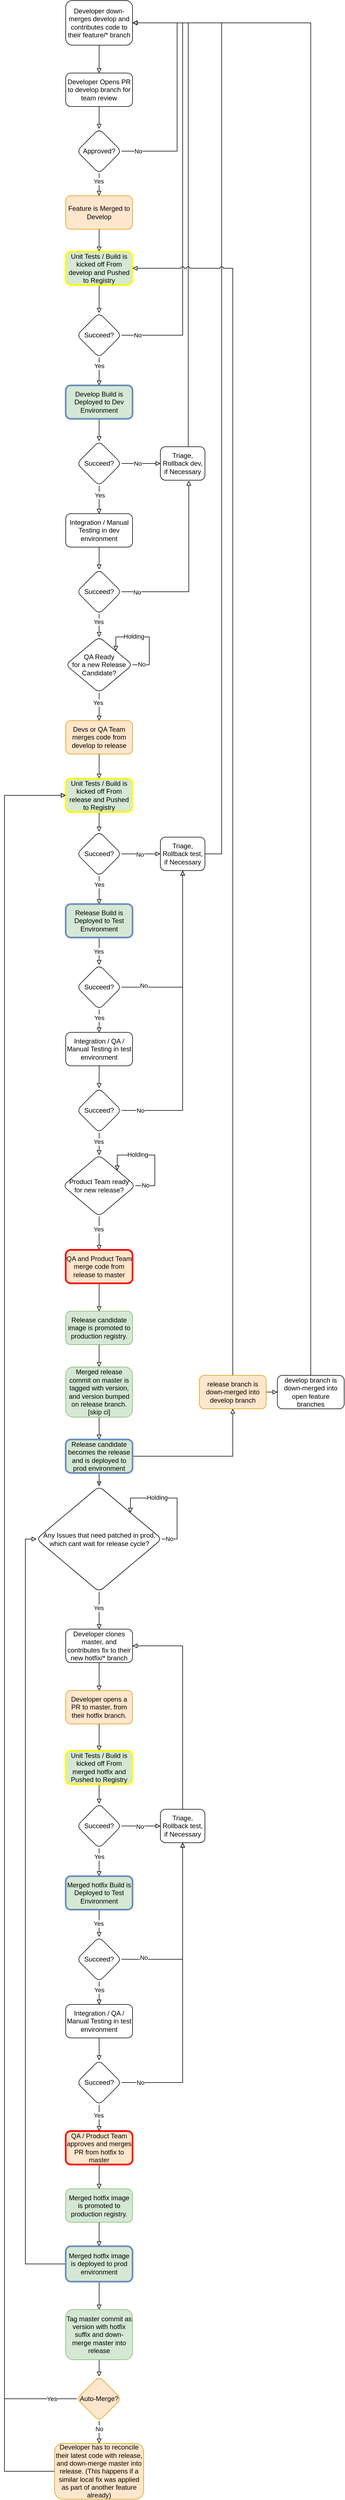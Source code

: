 <mxfile version="20.0.3" type="device" pages="2"><diagram id="C5RBs43oDa-KdzZeNtuy" name="Page-1"><mxGraphModel dx="1426" dy="826" grid="1" gridSize="10" guides="1" tooltips="1" connect="1" arrows="1" fold="1" page="1" pageScale="1" pageWidth="827" pageHeight="1169" math="0" shadow="0"><root><mxCell id="WIyWlLk6GJQsqaUBKTNV-0"/><mxCell id="WIyWlLk6GJQsqaUBKTNV-1" parent="WIyWlLk6GJQsqaUBKTNV-0"/><mxCell id="crUUBmqbf32PDeDURGap-7" value="" style="edgeStyle=orthogonalEdgeStyle;rounded=0;orthogonalLoop=1;jettySize=auto;html=1;endArrow=block;endFill=0;" edge="1" parent="WIyWlLk6GJQsqaUBKTNV-1" source="WIyWlLk6GJQsqaUBKTNV-3" target="crUUBmqbf32PDeDURGap-6"><mxGeometry relative="1" as="geometry"/></mxCell><mxCell id="WIyWlLk6GJQsqaUBKTNV-3" value="Developer Opens PR to develop branch for team review" style="rounded=1;whiteSpace=wrap;html=1;fontSize=12;glass=0;strokeWidth=1;shadow=0;" parent="WIyWlLk6GJQsqaUBKTNV-1" vertex="1"><mxGeometry x="220" y="150" width="120" height="60" as="geometry"/></mxCell><mxCell id="crUUBmqbf32PDeDURGap-2" value="" style="edgeStyle=orthogonalEdgeStyle;rounded=0;orthogonalLoop=1;jettySize=auto;html=1;endArrow=block;endFill=0;" edge="1" parent="WIyWlLk6GJQsqaUBKTNV-1" source="crUUBmqbf32PDeDURGap-0" target="WIyWlLk6GJQsqaUBKTNV-3"><mxGeometry relative="1" as="geometry"/></mxCell><mxCell id="crUUBmqbf32PDeDURGap-0" value="Developer down-merges develop and contributes code to their feature/* branch" style="whiteSpace=wrap;html=1;rounded=1;glass=0;strokeWidth=1;shadow=0;" vertex="1" parent="WIyWlLk6GJQsqaUBKTNV-1"><mxGeometry x="220" y="20" width="120" height="80" as="geometry"/></mxCell><mxCell id="crUUBmqbf32PDeDURGap-13" value="" style="edgeStyle=orthogonalEdgeStyle;rounded=0;orthogonalLoop=1;jettySize=auto;html=1;endArrow=block;endFill=0;" edge="1" parent="WIyWlLk6GJQsqaUBKTNV-1" source="crUUBmqbf32PDeDURGap-3" target="crUUBmqbf32PDeDURGap-12"><mxGeometry relative="1" as="geometry"/></mxCell><mxCell id="crUUBmqbf32PDeDURGap-3" value="Feature is Merged to Develop" style="rounded=1;whiteSpace=wrap;html=1;fontSize=12;glass=0;strokeWidth=1;shadow=0;fillColor=#ffe6cc;strokeColor=#d79b00;" vertex="1" parent="WIyWlLk6GJQsqaUBKTNV-1"><mxGeometry x="220" y="370" width="120" height="60" as="geometry"/></mxCell><mxCell id="crUUBmqbf32PDeDURGap-8" value="" style="edgeStyle=orthogonalEdgeStyle;rounded=0;orthogonalLoop=1;jettySize=auto;html=1;endArrow=block;endFill=0;" edge="1" parent="WIyWlLk6GJQsqaUBKTNV-1" source="crUUBmqbf32PDeDURGap-6" target="crUUBmqbf32PDeDURGap-3"><mxGeometry relative="1" as="geometry"/></mxCell><mxCell id="crUUBmqbf32PDeDURGap-11" value="Yes" style="edgeLabel;html=1;align=center;verticalAlign=middle;resizable=0;points=[];" vertex="1" connectable="0" parent="crUUBmqbf32PDeDURGap-8"><mxGeometry x="-0.3" y="-1" relative="1" as="geometry"><mxPoint as="offset"/></mxGeometry></mxCell><mxCell id="crUUBmqbf32PDeDURGap-9" style="edgeStyle=orthogonalEdgeStyle;rounded=0;orthogonalLoop=1;jettySize=auto;html=1;exitX=1;exitY=0.5;exitDx=0;exitDy=0;entryX=1;entryY=0.5;entryDx=0;entryDy=0;endArrow=block;endFill=0;" edge="1" parent="WIyWlLk6GJQsqaUBKTNV-1" source="crUUBmqbf32PDeDURGap-6" target="crUUBmqbf32PDeDURGap-0"><mxGeometry relative="1" as="geometry"><Array as="points"><mxPoint x="420" y="290"/><mxPoint x="420" y="60"/></Array></mxGeometry></mxCell><mxCell id="crUUBmqbf32PDeDURGap-10" value="No" style="edgeLabel;html=1;align=center;verticalAlign=middle;resizable=0;points=[];" vertex="1" connectable="0" parent="crUUBmqbf32PDeDURGap-9"><mxGeometry x="-0.698" relative="1" as="geometry"><mxPoint x="-32" as="offset"/></mxGeometry></mxCell><mxCell id="crUUBmqbf32PDeDURGap-6" value="Approved?" style="rhombus;whiteSpace=wrap;html=1;rounded=1;glass=0;strokeWidth=1;shadow=0;" vertex="1" parent="WIyWlLk6GJQsqaUBKTNV-1"><mxGeometry x="240" y="250" width="80" height="80" as="geometry"/></mxCell><mxCell id="crUUBmqbf32PDeDURGap-15" value="" style="edgeStyle=orthogonalEdgeStyle;rounded=0;orthogonalLoop=1;jettySize=auto;html=1;endArrow=block;endFill=0;" edge="1" parent="WIyWlLk6GJQsqaUBKTNV-1" source="crUUBmqbf32PDeDURGap-12" target="crUUBmqbf32PDeDURGap-14"><mxGeometry relative="1" as="geometry"/></mxCell><mxCell id="crUUBmqbf32PDeDURGap-12" value="Unit Tests / Build is kicked off From develop and Pushed to Registry" style="rounded=1;whiteSpace=wrap;html=1;fontSize=12;glass=0;strokeWidth=3;shadow=0;fillColor=#d5e8d4;strokeColor=#FFFF00;" vertex="1" parent="WIyWlLk6GJQsqaUBKTNV-1"><mxGeometry x="220" y="470" width="120" height="60" as="geometry"/></mxCell><mxCell id="crUUBmqbf32PDeDURGap-16" style="edgeStyle=orthogonalEdgeStyle;rounded=0;orthogonalLoop=1;jettySize=auto;html=1;exitX=1;exitY=0.5;exitDx=0;exitDy=0;entryX=1;entryY=0.5;entryDx=0;entryDy=0;endArrow=block;endFill=0;" edge="1" parent="WIyWlLk6GJQsqaUBKTNV-1" source="crUUBmqbf32PDeDURGap-14" target="crUUBmqbf32PDeDURGap-0"><mxGeometry relative="1" as="geometry"><Array as="points"><mxPoint x="430" y="620"/><mxPoint x="430" y="60"/></Array></mxGeometry></mxCell><mxCell id="crUUBmqbf32PDeDURGap-17" value="No" style="edgeLabel;html=1;align=center;verticalAlign=middle;resizable=0;points=[];" vertex="1" connectable="0" parent="crUUBmqbf32PDeDURGap-16"><mxGeometry x="-0.908" relative="1" as="geometry"><mxPoint x="-6" as="offset"/></mxGeometry></mxCell><mxCell id="crUUBmqbf32PDeDURGap-19" value="" style="edgeStyle=orthogonalEdgeStyle;rounded=0;orthogonalLoop=1;jettySize=auto;html=1;endArrow=block;endFill=0;" edge="1" parent="WIyWlLk6GJQsqaUBKTNV-1" source="crUUBmqbf32PDeDURGap-14" target="crUUBmqbf32PDeDURGap-18"><mxGeometry relative="1" as="geometry"/></mxCell><mxCell id="crUUBmqbf32PDeDURGap-28" value="Yes" style="edgeLabel;html=1;align=center;verticalAlign=middle;resizable=0;points=[];" vertex="1" connectable="0" parent="crUUBmqbf32PDeDURGap-19"><mxGeometry x="-0.4" relative="1" as="geometry"><mxPoint as="offset"/></mxGeometry></mxCell><mxCell id="crUUBmqbf32PDeDURGap-14" value="Succeed?" style="rhombus;whiteSpace=wrap;html=1;rounded=1;glass=0;strokeWidth=1;shadow=0;" vertex="1" parent="WIyWlLk6GJQsqaUBKTNV-1"><mxGeometry x="240" y="580" width="80" height="80" as="geometry"/></mxCell><mxCell id="crUUBmqbf32PDeDURGap-21" value="" style="edgeStyle=orthogonalEdgeStyle;rounded=0;orthogonalLoop=1;jettySize=auto;html=1;endArrow=block;endFill=0;" edge="1" parent="WIyWlLk6GJQsqaUBKTNV-1" source="crUUBmqbf32PDeDURGap-18" target="crUUBmqbf32PDeDURGap-20"><mxGeometry relative="1" as="geometry"/></mxCell><mxCell id="crUUBmqbf32PDeDURGap-18" value="Develop Build is Deployed to Dev Environment" style="whiteSpace=wrap;html=1;rounded=1;glass=0;strokeWidth=3;shadow=0;fillColor=#D5E8D4;strokeColor=#6c8ebf;" vertex="1" parent="WIyWlLk6GJQsqaUBKTNV-1"><mxGeometry x="220" y="710" width="120" height="60" as="geometry"/></mxCell><mxCell id="crUUBmqbf32PDeDURGap-23" value="" style="edgeStyle=orthogonalEdgeStyle;rounded=0;orthogonalLoop=1;jettySize=auto;html=1;endArrow=block;endFill=0;" edge="1" parent="WIyWlLk6GJQsqaUBKTNV-1" source="crUUBmqbf32PDeDURGap-20" target="crUUBmqbf32PDeDURGap-22"><mxGeometry relative="1" as="geometry"/></mxCell><mxCell id="crUUBmqbf32PDeDURGap-25" value="No" style="edgeLabel;html=1;align=center;verticalAlign=middle;resizable=0;points=[];" vertex="1" connectable="0" parent="crUUBmqbf32PDeDURGap-23"><mxGeometry x="-0.371" relative="1" as="geometry"><mxPoint x="7" as="offset"/></mxGeometry></mxCell><mxCell id="crUUBmqbf32PDeDURGap-27" value="" style="edgeStyle=orthogonalEdgeStyle;rounded=0;orthogonalLoop=1;jettySize=auto;html=1;endArrow=block;endFill=0;" edge="1" parent="WIyWlLk6GJQsqaUBKTNV-1" source="crUUBmqbf32PDeDURGap-20" target="crUUBmqbf32PDeDURGap-26"><mxGeometry relative="1" as="geometry"/></mxCell><mxCell id="crUUBmqbf32PDeDURGap-29" value="Yes" style="edgeLabel;html=1;align=center;verticalAlign=middle;resizable=0;points=[];" vertex="1" connectable="0" parent="crUUBmqbf32PDeDURGap-27"><mxGeometry x="-0.35" y="1" relative="1" as="geometry"><mxPoint as="offset"/></mxGeometry></mxCell><mxCell id="crUUBmqbf32PDeDURGap-20" value="Succeed?" style="rhombus;whiteSpace=wrap;html=1;rounded=1;glass=0;strokeWidth=1;shadow=0;" vertex="1" parent="WIyWlLk6GJQsqaUBKTNV-1"><mxGeometry x="240" y="810" width="80" height="80" as="geometry"/></mxCell><mxCell id="crUUBmqbf32PDeDURGap-24" style="edgeStyle=orthogonalEdgeStyle;rounded=0;orthogonalLoop=1;jettySize=auto;html=1;exitX=0.5;exitY=0;exitDx=0;exitDy=0;entryX=1;entryY=0.5;entryDx=0;entryDy=0;endArrow=block;endFill=0;" edge="1" parent="WIyWlLk6GJQsqaUBKTNV-1" source="crUUBmqbf32PDeDURGap-22" target="crUUBmqbf32PDeDURGap-0"><mxGeometry relative="1" as="geometry"><Array as="points"><mxPoint x="440" y="820"/><mxPoint x="440" y="60"/></Array></mxGeometry></mxCell><mxCell id="crUUBmqbf32PDeDURGap-22" value="Triage, Rollback dev, if Necessary" style="whiteSpace=wrap;html=1;rounded=1;glass=0;strokeWidth=1;shadow=0;" vertex="1" parent="WIyWlLk6GJQsqaUBKTNV-1"><mxGeometry x="390" y="820" width="80" height="60" as="geometry"/></mxCell><mxCell id="crUUBmqbf32PDeDURGap-32" value="" style="edgeStyle=orthogonalEdgeStyle;rounded=0;orthogonalLoop=1;jettySize=auto;html=1;endArrow=block;endFill=0;" edge="1" parent="WIyWlLk6GJQsqaUBKTNV-1" source="crUUBmqbf32PDeDURGap-26" target="crUUBmqbf32PDeDURGap-31"><mxGeometry relative="1" as="geometry"/></mxCell><mxCell id="crUUBmqbf32PDeDURGap-26" value="Integration / Manual Testing in dev environment" style="whiteSpace=wrap;html=1;rounded=1;glass=0;strokeWidth=1;shadow=0;" vertex="1" parent="WIyWlLk6GJQsqaUBKTNV-1"><mxGeometry x="220" y="940" width="120" height="60" as="geometry"/></mxCell><mxCell id="crUUBmqbf32PDeDURGap-33" style="edgeStyle=orthogonalEdgeStyle;rounded=0;orthogonalLoop=1;jettySize=auto;html=1;exitX=1;exitY=0.5;exitDx=0;exitDy=0;entryX=0.638;entryY=1.017;entryDx=0;entryDy=0;entryPerimeter=0;endArrow=block;endFill=0;" edge="1" parent="WIyWlLk6GJQsqaUBKTNV-1" source="crUUBmqbf32PDeDURGap-31" target="crUUBmqbf32PDeDURGap-22"><mxGeometry relative="1" as="geometry"/></mxCell><mxCell id="crUUBmqbf32PDeDURGap-34" value="No" style="edgeLabel;html=1;align=center;verticalAlign=middle;resizable=0;points=[];" vertex="1" connectable="0" parent="crUUBmqbf32PDeDURGap-33"><mxGeometry x="-0.85" y="-1" relative="1" as="geometry"><mxPoint x="4" as="offset"/></mxGeometry></mxCell><mxCell id="crUUBmqbf32PDeDURGap-36" value="" style="edgeStyle=orthogonalEdgeStyle;rounded=0;orthogonalLoop=1;jettySize=auto;html=1;endArrow=block;endFill=0;entryX=0.5;entryY=0;entryDx=0;entryDy=0;" edge="1" parent="WIyWlLk6GJQsqaUBKTNV-1" source="crUUBmqbf32PDeDURGap-31" target="crUUBmqbf32PDeDURGap-38"><mxGeometry relative="1" as="geometry"><mxPoint x="280" y="1160" as="targetPoint"/></mxGeometry></mxCell><mxCell id="crUUBmqbf32PDeDURGap-37" value="Yes" style="edgeLabel;html=1;align=center;verticalAlign=middle;resizable=0;points=[];" vertex="1" connectable="0" parent="crUUBmqbf32PDeDURGap-36"><mxGeometry x="-0.306" y="3" relative="1" as="geometry"><mxPoint x="-4" as="offset"/></mxGeometry></mxCell><mxCell id="crUUBmqbf32PDeDURGap-31" value="Succeed?" style="rhombus;whiteSpace=wrap;html=1;rounded=1;glass=0;strokeWidth=1;shadow=0;" vertex="1" parent="WIyWlLk6GJQsqaUBKTNV-1"><mxGeometry x="240" y="1040" width="80" height="80" as="geometry"/></mxCell><mxCell id="crUUBmqbf32PDeDURGap-76" value="" style="edgeStyle=orthogonalEdgeStyle;rounded=0;orthogonalLoop=1;jettySize=auto;html=1;endArrow=block;endFill=0;strokeWidth=1;" edge="1" parent="WIyWlLk6GJQsqaUBKTNV-1" source="crUUBmqbf32PDeDURGap-35" target="crUUBmqbf32PDeDURGap-47"><mxGeometry relative="1" as="geometry"/></mxCell><mxCell id="crUUBmqbf32PDeDURGap-35" value="Devs or QA Team merges code from develop to release" style="whiteSpace=wrap;html=1;rounded=1;glass=0;strokeWidth=1;shadow=0;fillColor=#ffe6cc;strokeColor=#d79b00;" vertex="1" parent="WIyWlLk6GJQsqaUBKTNV-1"><mxGeometry x="220" y="1311" width="120" height="60" as="geometry"/></mxCell><mxCell id="crUUBmqbf32PDeDURGap-39" value="" style="edgeStyle=orthogonalEdgeStyle;rounded=0;orthogonalLoop=1;jettySize=auto;html=1;endArrow=block;endFill=0;" edge="1" parent="WIyWlLk6GJQsqaUBKTNV-1" source="crUUBmqbf32PDeDURGap-38" target="crUUBmqbf32PDeDURGap-35"><mxGeometry relative="1" as="geometry"/></mxCell><mxCell id="crUUBmqbf32PDeDURGap-40" value="Yes" style="edgeLabel;html=1;align=center;verticalAlign=middle;resizable=0;points=[];" vertex="1" connectable="0" parent="crUUBmqbf32PDeDURGap-39"><mxGeometry x="-0.28" y="-2" relative="1" as="geometry"><mxPoint as="offset"/></mxGeometry></mxCell><mxCell id="crUUBmqbf32PDeDURGap-38" value="QA Ready &lt;br&gt;for a new Release &lt;br&gt;Candidate?" style="rhombus;whiteSpace=wrap;html=1;rounded=1;glass=0;strokeWidth=1;shadow=0;" vertex="1" parent="WIyWlLk6GJQsqaUBKTNV-1"><mxGeometry x="220" y="1161" width="120" height="100" as="geometry"/></mxCell><mxCell id="crUUBmqbf32PDeDURGap-41" style="edgeStyle=orthogonalEdgeStyle;rounded=0;orthogonalLoop=1;jettySize=auto;html=1;exitX=1;exitY=0.5;exitDx=0;exitDy=0;entryX=1;entryY=0;entryDx=0;entryDy=0;endArrow=block;endFill=0;" edge="1" parent="WIyWlLk6GJQsqaUBKTNV-1" source="crUUBmqbf32PDeDURGap-38" target="crUUBmqbf32PDeDURGap-38"><mxGeometry relative="1" as="geometry"><Array as="points"><mxPoint x="370" y="1211"/><mxPoint x="370" y="1161"/><mxPoint x="310" y="1161"/></Array></mxGeometry></mxCell><mxCell id="crUUBmqbf32PDeDURGap-42" value="No" style="edgeLabel;html=1;align=center;verticalAlign=middle;resizable=0;points=[];" vertex="1" connectable="0" parent="crUUBmqbf32PDeDURGap-41"><mxGeometry x="-0.806" y="1" relative="1" as="geometry"><mxPoint as="offset"/></mxGeometry></mxCell><mxCell id="crUUBmqbf32PDeDURGap-43" value="Holding" style="edgeLabel;html=1;align=center;verticalAlign=middle;resizable=0;points=[];" vertex="1" connectable="0" parent="crUUBmqbf32PDeDURGap-41"><mxGeometry x="0.273" y="-1" relative="1" as="geometry"><mxPoint x="-3" as="offset"/></mxGeometry></mxCell><mxCell id="crUUBmqbf32PDeDURGap-82" value="" style="edgeStyle=orthogonalEdgeStyle;rounded=0;orthogonalLoop=1;jettySize=auto;html=1;endArrow=block;endFill=0;strokeWidth=1;" edge="1" parent="WIyWlLk6GJQsqaUBKTNV-1" source="crUUBmqbf32PDeDURGap-47" target="crUUBmqbf32PDeDURGap-80"><mxGeometry relative="1" as="geometry"/></mxCell><mxCell id="crUUBmqbf32PDeDURGap-47" value="Unit Tests / Build is kicked off From release and Pushed to Registry" style="whiteSpace=wrap;html=1;rounded=1;glass=0;strokeWidth=3;shadow=0;fillColor=#d5e8d4;strokeColor=#FFFF00;" vertex="1" parent="WIyWlLk6GJQsqaUBKTNV-1"><mxGeometry x="220" y="1415" width="120" height="60" as="geometry"/></mxCell><mxCell id="crUUBmqbf32PDeDURGap-56" value="" style="edgeStyle=orthogonalEdgeStyle;rounded=0;orthogonalLoop=1;jettySize=auto;html=1;endArrow=block;endFill=0;" edge="1" parent="WIyWlLk6GJQsqaUBKTNV-1" source="crUUBmqbf32PDeDURGap-51" target="crUUBmqbf32PDeDURGap-54"><mxGeometry relative="1" as="geometry"/></mxCell><mxCell id="crUUBmqbf32PDeDURGap-57" value="No" style="edgeLabel;html=1;align=center;verticalAlign=middle;resizable=0;points=[];" vertex="1" connectable="0" parent="crUUBmqbf32PDeDURGap-56"><mxGeometry x="-0.286" relative="1" as="geometry"><mxPoint x="-70" y="1" as="offset"/></mxGeometry></mxCell><mxCell id="crUUBmqbf32PDeDURGap-60" value="" style="edgeStyle=orthogonalEdgeStyle;rounded=0;orthogonalLoop=1;jettySize=auto;html=1;endArrow=block;endFill=0;" edge="1" parent="WIyWlLk6GJQsqaUBKTNV-1" source="crUUBmqbf32PDeDURGap-51" target="crUUBmqbf32PDeDURGap-59"><mxGeometry relative="1" as="geometry"/></mxCell><mxCell id="crUUBmqbf32PDeDURGap-61" value="Yes" style="edgeLabel;html=1;align=center;verticalAlign=middle;resizable=0;points=[];" vertex="1" connectable="0" parent="crUUBmqbf32PDeDURGap-60"><mxGeometry x="-0.28" relative="1" as="geometry"><mxPoint as="offset"/></mxGeometry></mxCell><mxCell id="crUUBmqbf32PDeDURGap-51" value="Succeed?" style="rhombus;whiteSpace=wrap;html=1;rounded=1;glass=0;strokeWidth=1;shadow=0;" vertex="1" parent="WIyWlLk6GJQsqaUBKTNV-1"><mxGeometry x="240" y="1749" width="80" height="80" as="geometry"/></mxCell><mxCell id="crUUBmqbf32PDeDURGap-58" style="edgeStyle=orthogonalEdgeStyle;rounded=0;orthogonalLoop=1;jettySize=auto;html=1;exitX=1;exitY=0.5;exitDx=0;exitDy=0;endArrow=block;endFill=0;entryX=1;entryY=0.5;entryDx=0;entryDy=0;" edge="1" parent="WIyWlLk6GJQsqaUBKTNV-1" source="crUUBmqbf32PDeDURGap-54" target="crUUBmqbf32PDeDURGap-0"><mxGeometry relative="1" as="geometry"><mxPoint x="660" y="510" as="targetPoint"/><Array as="points"><mxPoint x="500" y="1550"/><mxPoint x="500" y="60"/></Array></mxGeometry></mxCell><mxCell id="crUUBmqbf32PDeDURGap-54" value="Triage, Rollback test, if Necessary" style="whiteSpace=wrap;html=1;rounded=1;glass=0;strokeWidth=1;shadow=0;" vertex="1" parent="WIyWlLk6GJQsqaUBKTNV-1"><mxGeometry x="390" y="1520" width="80" height="60" as="geometry"/></mxCell><mxCell id="crUUBmqbf32PDeDURGap-63" value="" style="edgeStyle=orthogonalEdgeStyle;rounded=0;orthogonalLoop=1;jettySize=auto;html=1;endArrow=block;endFill=0;" edge="1" parent="WIyWlLk6GJQsqaUBKTNV-1" source="crUUBmqbf32PDeDURGap-59" target="crUUBmqbf32PDeDURGap-62"><mxGeometry relative="1" as="geometry"/></mxCell><mxCell id="crUUBmqbf32PDeDURGap-59" value="Integration / QA / Manual Testing in test environment" style="whiteSpace=wrap;html=1;rounded=1;glass=0;strokeWidth=1;shadow=0;" vertex="1" parent="WIyWlLk6GJQsqaUBKTNV-1"><mxGeometry x="220" y="1870" width="120" height="60" as="geometry"/></mxCell><mxCell id="crUUBmqbf32PDeDURGap-65" value="" style="edgeStyle=orthogonalEdgeStyle;rounded=0;orthogonalLoop=1;jettySize=auto;html=1;endArrow=block;endFill=0;entryX=0.5;entryY=0;entryDx=0;entryDy=0;" edge="1" parent="WIyWlLk6GJQsqaUBKTNV-1" source="crUUBmqbf32PDeDURGap-62" target="crUUBmqbf32PDeDURGap-67"><mxGeometry relative="1" as="geometry"><mxPoint x="280" y="2110" as="targetPoint"/></mxGeometry></mxCell><mxCell id="crUUBmqbf32PDeDURGap-66" value="Yes" style="edgeLabel;html=1;align=center;verticalAlign=middle;resizable=0;points=[];" vertex="1" connectable="0" parent="crUUBmqbf32PDeDURGap-65"><mxGeometry x="-0.2" y="-1" relative="1" as="geometry"><mxPoint as="offset"/></mxGeometry></mxCell><mxCell id="crUUBmqbf32PDeDURGap-87" style="edgeStyle=orthogonalEdgeStyle;rounded=0;orthogonalLoop=1;jettySize=auto;html=1;exitX=1;exitY=0.5;exitDx=0;exitDy=0;entryX=0.5;entryY=1;entryDx=0;entryDy=0;endArrow=block;endFill=0;strokeWidth=1;" edge="1" parent="WIyWlLk6GJQsqaUBKTNV-1" source="crUUBmqbf32PDeDURGap-62" target="crUUBmqbf32PDeDURGap-54"><mxGeometry relative="1" as="geometry"/></mxCell><mxCell id="crUUBmqbf32PDeDURGap-88" value="No" style="edgeLabel;html=1;align=center;verticalAlign=middle;resizable=0;points=[];" vertex="1" connectable="0" parent="crUUBmqbf32PDeDURGap-87"><mxGeometry x="-0.876" relative="1" as="geometry"><mxPoint as="offset"/></mxGeometry></mxCell><mxCell id="crUUBmqbf32PDeDURGap-62" value="Succeed?" style="rhombus;whiteSpace=wrap;html=1;rounded=1;glass=0;strokeWidth=1;shadow=0;" vertex="1" parent="WIyWlLk6GJQsqaUBKTNV-1"><mxGeometry x="240" y="1970" width="80" height="80" as="geometry"/></mxCell><mxCell id="crUUBmqbf32PDeDURGap-72" value="" style="edgeStyle=orthogonalEdgeStyle;rounded=0;orthogonalLoop=1;jettySize=auto;html=1;endArrow=block;endFill=0;" edge="1" parent="WIyWlLk6GJQsqaUBKTNV-1" source="crUUBmqbf32PDeDURGap-67" target="crUUBmqbf32PDeDURGap-71"><mxGeometry relative="1" as="geometry"/></mxCell><mxCell id="crUUBmqbf32PDeDURGap-73" value="Yes" style="edgeLabel;html=1;align=center;verticalAlign=middle;resizable=0;points=[];" vertex="1" connectable="0" parent="crUUBmqbf32PDeDURGap-72"><mxGeometry x="-0.24" y="-1" relative="1" as="geometry"><mxPoint as="offset"/></mxGeometry></mxCell><mxCell id="crUUBmqbf32PDeDURGap-67" value="Product Team ready &lt;br&gt;for new release?" style="rhombus;whiteSpace=wrap;html=1;rounded=1;glass=0;strokeWidth=1;shadow=0;" vertex="1" parent="WIyWlLk6GJQsqaUBKTNV-1"><mxGeometry x="215" y="2090" width="130" height="110" as="geometry"/></mxCell><mxCell id="crUUBmqbf32PDeDURGap-68" style="edgeStyle=orthogonalEdgeStyle;rounded=0;orthogonalLoop=1;jettySize=auto;html=1;exitX=1;exitY=0.5;exitDx=0;exitDy=0;entryX=1;entryY=0;entryDx=0;entryDy=0;endArrow=block;endFill=0;" edge="1" parent="WIyWlLk6GJQsqaUBKTNV-1" source="crUUBmqbf32PDeDURGap-67" target="crUUBmqbf32PDeDURGap-67"><mxGeometry relative="1" as="geometry"><mxPoint x="350" y="2140" as="sourcePoint"/><mxPoint x="320" y="2115" as="targetPoint"/><Array as="points"><mxPoint x="380" y="2145"/><mxPoint x="380" y="2090"/><mxPoint x="313" y="2090"/></Array></mxGeometry></mxCell><mxCell id="crUUBmqbf32PDeDURGap-69" value="No" style="edgeLabel;html=1;align=center;verticalAlign=middle;resizable=0;points=[];" vertex="1" connectable="0" parent="crUUBmqbf32PDeDURGap-68"><mxGeometry x="-0.806" y="1" relative="1" as="geometry"><mxPoint as="offset"/></mxGeometry></mxCell><mxCell id="crUUBmqbf32PDeDURGap-70" value="Holding" style="edgeLabel;html=1;align=center;verticalAlign=middle;resizable=0;points=[];" vertex="1" connectable="0" parent="crUUBmqbf32PDeDURGap-68"><mxGeometry x="0.273" y="-1" relative="1" as="geometry"><mxPoint x="-3" as="offset"/></mxGeometry></mxCell><mxCell id="crUUBmqbf32PDeDURGap-90" value="" style="edgeStyle=orthogonalEdgeStyle;rounded=0;orthogonalLoop=1;jettySize=auto;html=1;endArrow=block;endFill=0;strokeWidth=1;" edge="1" parent="WIyWlLk6GJQsqaUBKTNV-1" source="crUUBmqbf32PDeDURGap-71" target="crUUBmqbf32PDeDURGap-89"><mxGeometry relative="1" as="geometry"/></mxCell><mxCell id="crUUBmqbf32PDeDURGap-71" value="QA and Product Team merge code from release to master" style="whiteSpace=wrap;html=1;rounded=1;glass=0;strokeWidth=3;shadow=0;fillColor=#ffe6cc;strokeColor=#FF0000;" vertex="1" parent="WIyWlLk6GJQsqaUBKTNV-1"><mxGeometry x="220" y="2260" width="120" height="60" as="geometry"/></mxCell><mxCell id="crUUBmqbf32PDeDURGap-78" value="" style="edgeStyle=orthogonalEdgeStyle;rounded=0;orthogonalLoop=1;jettySize=auto;html=1;endArrow=block;endFill=0;" edge="1" source="crUUBmqbf32PDeDURGap-80" target="crUUBmqbf32PDeDURGap-81" parent="WIyWlLk6GJQsqaUBKTNV-1"><mxGeometry relative="1" as="geometry"/></mxCell><mxCell id="crUUBmqbf32PDeDURGap-79" value="Yes" style="edgeLabel;html=1;align=center;verticalAlign=middle;resizable=0;points=[];" vertex="1" connectable="0" parent="crUUBmqbf32PDeDURGap-78"><mxGeometry x="-0.4" relative="1" as="geometry"><mxPoint as="offset"/></mxGeometry></mxCell><mxCell id="crUUBmqbf32PDeDURGap-83" value="" style="edgeStyle=orthogonalEdgeStyle;rounded=0;orthogonalLoop=1;jettySize=auto;html=1;endArrow=block;endFill=0;strokeWidth=1;" edge="1" parent="WIyWlLk6GJQsqaUBKTNV-1" source="crUUBmqbf32PDeDURGap-80" target="crUUBmqbf32PDeDURGap-54"><mxGeometry relative="1" as="geometry"/></mxCell><mxCell id="crUUBmqbf32PDeDURGap-84" value="No" style="edgeLabel;html=1;align=center;verticalAlign=middle;resizable=0;points=[];" vertex="1" connectable="0" parent="crUUBmqbf32PDeDURGap-83"><mxGeometry x="-0.057" y="-1" relative="1" as="geometry"><mxPoint as="offset"/></mxGeometry></mxCell><mxCell id="crUUBmqbf32PDeDURGap-80" value="Succeed?" style="rhombus;whiteSpace=wrap;html=1;rounded=1;glass=0;strokeWidth=1;shadow=0;" vertex="1" parent="WIyWlLk6GJQsqaUBKTNV-1"><mxGeometry x="240" y="1510" width="80" height="80" as="geometry"/></mxCell><mxCell id="crUUBmqbf32PDeDURGap-85" value="" style="edgeStyle=orthogonalEdgeStyle;rounded=0;orthogonalLoop=1;jettySize=auto;html=1;endArrow=block;endFill=0;strokeWidth=1;" edge="1" parent="WIyWlLk6GJQsqaUBKTNV-1" source="crUUBmqbf32PDeDURGap-81" target="crUUBmqbf32PDeDURGap-51"><mxGeometry relative="1" as="geometry"/></mxCell><mxCell id="crUUBmqbf32PDeDURGap-86" value="Yes" style="edgeLabel;html=1;align=center;verticalAlign=middle;resizable=0;points=[];" vertex="1" connectable="0" parent="crUUBmqbf32PDeDURGap-85"><mxGeometry y="-1" relative="1" as="geometry"><mxPoint as="offset"/></mxGeometry></mxCell><mxCell id="crUUBmqbf32PDeDURGap-81" value="Release Build is Deployed to Test Environment" style="whiteSpace=wrap;html=1;rounded=1;glass=0;strokeWidth=3;shadow=0;fillColor=#D5E8D4;strokeColor=#6c8ebf;" vertex="1" parent="WIyWlLk6GJQsqaUBKTNV-1"><mxGeometry x="220" y="1640" width="120" height="60" as="geometry"/></mxCell><mxCell id="crUUBmqbf32PDeDURGap-92" value="" style="edgeStyle=orthogonalEdgeStyle;rounded=0;orthogonalLoop=1;jettySize=auto;html=1;endArrow=block;endFill=0;strokeWidth=1;" edge="1" parent="WIyWlLk6GJQsqaUBKTNV-1" source="crUUBmqbf32PDeDURGap-89" target="crUUBmqbf32PDeDURGap-91"><mxGeometry relative="1" as="geometry"/></mxCell><mxCell id="crUUBmqbf32PDeDURGap-89" value="Release candidate image is promoted to production registry." style="whiteSpace=wrap;html=1;rounded=1;glass=0;strokeWidth=1;shadow=0;fillColor=#d5e8d4;strokeColor=#82b366;" vertex="1" parent="WIyWlLk6GJQsqaUBKTNV-1"><mxGeometry x="220" y="2370" width="120" height="60" as="geometry"/></mxCell><mxCell id="crUUBmqbf32PDeDURGap-98" value="" style="edgeStyle=orthogonalEdgeStyle;rounded=0;orthogonalLoop=1;jettySize=auto;html=1;endArrow=block;endFill=0;strokeWidth=1;" edge="1" parent="WIyWlLk6GJQsqaUBKTNV-1" source="crUUBmqbf32PDeDURGap-91" target="crUUBmqbf32PDeDURGap-97"><mxGeometry relative="1" as="geometry"/></mxCell><mxCell id="crUUBmqbf32PDeDURGap-91" value="Merged release commit on master is tagged with version, and version bumped on release branch. [skip ci]" style="whiteSpace=wrap;html=1;rounded=1;glass=0;strokeWidth=1;shadow=0;fillColor=#d5e8d4;strokeColor=#82b366;" vertex="1" parent="WIyWlLk6GJQsqaUBKTNV-1"><mxGeometry x="220" y="2470" width="120" height="90" as="geometry"/></mxCell><mxCell id="crUUBmqbf32PDeDURGap-96" value="" style="edgeStyle=orthogonalEdgeStyle;rounded=0;orthogonalLoop=1;jettySize=auto;html=1;endArrow=block;endFill=0;strokeWidth=1;entryX=0;entryY=0.5;entryDx=0;entryDy=0;exitX=1;exitY=0.5;exitDx=0;exitDy=0;" edge="1" parent="WIyWlLk6GJQsqaUBKTNV-1" source="crUUBmqbf32PDeDURGap-93" target="crUUBmqbf32PDeDURGap-95"><mxGeometry relative="1" as="geometry"/></mxCell><mxCell id="crUUBmqbf32PDeDURGap-101" style="edgeStyle=orthogonalEdgeStyle;rounded=0;orthogonalLoop=1;jettySize=auto;html=1;exitX=0.5;exitY=0;exitDx=0;exitDy=0;endArrow=block;endFill=0;strokeWidth=1;entryX=1;entryY=0.5;entryDx=0;entryDy=0;jumpStyle=arc;" edge="1" parent="WIyWlLk6GJQsqaUBKTNV-1" source="crUUBmqbf32PDeDURGap-93" target="crUUBmqbf32PDeDURGap-12"><mxGeometry relative="1" as="geometry"/></mxCell><mxCell id="crUUBmqbf32PDeDURGap-93" value="release branch is down-merged into develop branch" style="whiteSpace=wrap;html=1;rounded=1;glass=0;strokeWidth=1;shadow=0;fillColor=#ffe6cc;strokeColor=#d79b00;" vertex="1" parent="WIyWlLk6GJQsqaUBKTNV-1"><mxGeometry x="460" y="2485" width="120" height="60" as="geometry"/></mxCell><mxCell id="crUUBmqbf32PDeDURGap-100" style="edgeStyle=orthogonalEdgeStyle;rounded=0;orthogonalLoop=1;jettySize=auto;html=1;exitX=0.5;exitY=0;exitDx=0;exitDy=0;entryX=1;entryY=0.5;entryDx=0;entryDy=0;endArrow=block;endFill=0;strokeWidth=1;" edge="1" parent="WIyWlLk6GJQsqaUBKTNV-1" source="crUUBmqbf32PDeDURGap-95" target="crUUBmqbf32PDeDURGap-0"><mxGeometry relative="1" as="geometry"/></mxCell><mxCell id="crUUBmqbf32PDeDURGap-95" value="develop branch is down-merged into open feature branches" style="whiteSpace=wrap;html=1;rounded=1;glass=0;strokeWidth=1;shadow=0;" vertex="1" parent="WIyWlLk6GJQsqaUBKTNV-1"><mxGeometry x="600" y="2485" width="120" height="60" as="geometry"/></mxCell><mxCell id="crUUBmqbf32PDeDURGap-99" value="" style="edgeStyle=orthogonalEdgeStyle;rounded=0;orthogonalLoop=1;jettySize=auto;html=1;endArrow=block;endFill=0;strokeWidth=1;" edge="1" parent="WIyWlLk6GJQsqaUBKTNV-1" source="crUUBmqbf32PDeDURGap-97" target="crUUBmqbf32PDeDURGap-93"><mxGeometry relative="1" as="geometry"/></mxCell><mxCell id="crUUBmqbf32PDeDURGap-106" value="" style="edgeStyle=orthogonalEdgeStyle;rounded=0;orthogonalLoop=1;jettySize=auto;html=1;endArrow=block;endFill=0;strokeWidth=1;" edge="1" parent="WIyWlLk6GJQsqaUBKTNV-1" source="crUUBmqbf32PDeDURGap-97" target="crUUBmqbf32PDeDURGap-105"><mxGeometry relative="1" as="geometry"/></mxCell><mxCell id="crUUBmqbf32PDeDURGap-97" value="Release candidate becomes the release and is deployed to prod environment" style="whiteSpace=wrap;html=1;rounded=1;glass=0;strokeWidth=3;shadow=0;fillColor=#D5E8D4;strokeColor=#6c8ebf;" vertex="1" parent="WIyWlLk6GJQsqaUBKTNV-1"><mxGeometry x="220" y="2600" width="120" height="60" as="geometry"/></mxCell><mxCell id="crUUBmqbf32PDeDURGap-102" style="edgeStyle=orthogonalEdgeStyle;rounded=0;orthogonalLoop=1;jettySize=auto;html=1;exitX=1;exitY=0.5;exitDx=0;exitDy=0;entryX=1;entryY=0;entryDx=0;entryDy=0;endArrow=block;endFill=0;" edge="1" source="crUUBmqbf32PDeDURGap-105" target="crUUBmqbf32PDeDURGap-105" parent="WIyWlLk6GJQsqaUBKTNV-1"><mxGeometry relative="1" as="geometry"><mxPoint x="350" y="2755" as="sourcePoint"/><mxPoint x="320" y="2730" as="targetPoint"/><Array as="points"><mxPoint x="420" y="2779"/><mxPoint x="420" y="2705"/><mxPoint x="336" y="2705"/></Array></mxGeometry></mxCell><mxCell id="crUUBmqbf32PDeDURGap-103" value="No" style="edgeLabel;html=1;align=center;verticalAlign=middle;resizable=0;points=[];" vertex="1" connectable="0" parent="crUUBmqbf32PDeDURGap-102"><mxGeometry x="-0.806" y="1" relative="1" as="geometry"><mxPoint x="-7" as="offset"/></mxGeometry></mxCell><mxCell id="crUUBmqbf32PDeDURGap-104" value="Holding" style="edgeLabel;html=1;align=center;verticalAlign=middle;resizable=0;points=[];" vertex="1" connectable="0" parent="crUUBmqbf32PDeDURGap-102"><mxGeometry x="0.273" y="-1" relative="1" as="geometry"><mxPoint x="-3" as="offset"/></mxGeometry></mxCell><mxCell id="crUUBmqbf32PDeDURGap-108" value="" style="edgeStyle=orthogonalEdgeStyle;rounded=0;jumpStyle=arc;orthogonalLoop=1;jettySize=auto;html=1;endArrow=block;endFill=0;strokeWidth=1;" edge="1" parent="WIyWlLk6GJQsqaUBKTNV-1" source="crUUBmqbf32PDeDURGap-105" target="crUUBmqbf32PDeDURGap-107"><mxGeometry relative="1" as="geometry"/></mxCell><mxCell id="crUUBmqbf32PDeDURGap-109" value="Yes" style="edgeLabel;html=1;align=center;verticalAlign=middle;resizable=0;points=[];" vertex="1" connectable="0" parent="crUUBmqbf32PDeDURGap-108"><mxGeometry x="-0.582" y="-1" relative="1" as="geometry"><mxPoint y="15" as="offset"/></mxGeometry></mxCell><mxCell id="crUUBmqbf32PDeDURGap-105" value="Any Issues that need patched in prod, which cant wait for release cycle?" style="rhombus;whiteSpace=wrap;html=1;rounded=1;glass=0;strokeWidth=1;shadow=0;" vertex="1" parent="WIyWlLk6GJQsqaUBKTNV-1"><mxGeometry x="167.5" y="2684" width="225" height="189" as="geometry"/></mxCell><mxCell id="crUUBmqbf32PDeDURGap-111" value="" style="edgeStyle=orthogonalEdgeStyle;rounded=0;jumpStyle=arc;orthogonalLoop=1;jettySize=auto;html=1;endArrow=block;endFill=0;strokeWidth=1;" edge="1" parent="WIyWlLk6GJQsqaUBKTNV-1" source="crUUBmqbf32PDeDURGap-107" target="crUUBmqbf32PDeDURGap-110"><mxGeometry relative="1" as="geometry"/></mxCell><mxCell id="crUUBmqbf32PDeDURGap-107" value="Developer clones master, and contributes fix to their new hotfix/* branch" style="whiteSpace=wrap;html=1;rounded=1;glass=0;strokeWidth=1;shadow=0;" vertex="1" parent="WIyWlLk6GJQsqaUBKTNV-1"><mxGeometry x="220" y="2940" width="120" height="60" as="geometry"/></mxCell><mxCell id="crUUBmqbf32PDeDURGap-135" value="" style="edgeStyle=orthogonalEdgeStyle;rounded=0;jumpStyle=arc;orthogonalLoop=1;jettySize=auto;html=1;endArrow=block;endFill=0;strokeWidth=1;" edge="1" parent="WIyWlLk6GJQsqaUBKTNV-1" source="crUUBmqbf32PDeDURGap-110" target="crUUBmqbf32PDeDURGap-113"><mxGeometry relative="1" as="geometry"/></mxCell><mxCell id="crUUBmqbf32PDeDURGap-110" value="Developer opens a PR to master, from their hotfix branch." style="whiteSpace=wrap;html=1;rounded=1;glass=0;strokeWidth=1;shadow=0;fillColor=#ffe6cc;strokeColor=#d79b00;" vertex="1" parent="WIyWlLk6GJQsqaUBKTNV-1"><mxGeometry x="220" y="3050" width="120" height="60" as="geometry"/></mxCell><mxCell id="crUUBmqbf32PDeDURGap-112" value="" style="edgeStyle=orthogonalEdgeStyle;rounded=0;orthogonalLoop=1;jettySize=auto;html=1;endArrow=block;endFill=0;strokeWidth=1;" edge="1" parent="WIyWlLk6GJQsqaUBKTNV-1" source="crUUBmqbf32PDeDURGap-113" target="crUUBmqbf32PDeDURGap-131"><mxGeometry relative="1" as="geometry"/></mxCell><mxCell id="crUUBmqbf32PDeDURGap-113" value="Unit Tests / Build is kicked off From merged hotfix and Pushed to Registry" style="whiteSpace=wrap;html=1;rounded=1;glass=0;strokeWidth=3;shadow=0;fillColor=#d5e8d4;strokeColor=#FFFF00;" vertex="1" parent="WIyWlLk6GJQsqaUBKTNV-1"><mxGeometry x="220" y="3158" width="120" height="60" as="geometry"/></mxCell><mxCell id="crUUBmqbf32PDeDURGap-114" value="" style="edgeStyle=orthogonalEdgeStyle;rounded=0;orthogonalLoop=1;jettySize=auto;html=1;endArrow=block;endFill=0;" edge="1" parent="WIyWlLk6GJQsqaUBKTNV-1" source="crUUBmqbf32PDeDURGap-118" target="crUUBmqbf32PDeDURGap-119"><mxGeometry relative="1" as="geometry"/></mxCell><mxCell id="crUUBmqbf32PDeDURGap-115" value="No" style="edgeLabel;html=1;align=center;verticalAlign=middle;resizable=0;points=[];" vertex="1" connectable="0" parent="crUUBmqbf32PDeDURGap-114"><mxGeometry x="-0.286" relative="1" as="geometry"><mxPoint x="-70" y="1" as="offset"/></mxGeometry></mxCell><mxCell id="crUUBmqbf32PDeDURGap-116" value="" style="edgeStyle=orthogonalEdgeStyle;rounded=0;orthogonalLoop=1;jettySize=auto;html=1;endArrow=block;endFill=0;" edge="1" parent="WIyWlLk6GJQsqaUBKTNV-1" source="crUUBmqbf32PDeDURGap-118" target="crUUBmqbf32PDeDURGap-121"><mxGeometry relative="1" as="geometry"/></mxCell><mxCell id="crUUBmqbf32PDeDURGap-117" value="Yes" style="edgeLabel;html=1;align=center;verticalAlign=middle;resizable=0;points=[];" vertex="1" connectable="0" parent="crUUBmqbf32PDeDURGap-116"><mxGeometry x="-0.28" relative="1" as="geometry"><mxPoint as="offset"/></mxGeometry></mxCell><mxCell id="crUUBmqbf32PDeDURGap-118" value="Succeed?" style="rhombus;whiteSpace=wrap;html=1;rounded=1;glass=0;strokeWidth=1;shadow=0;" vertex="1" parent="WIyWlLk6GJQsqaUBKTNV-1"><mxGeometry x="240" y="3492" width="80" height="80" as="geometry"/></mxCell><mxCell id="crUUBmqbf32PDeDURGap-136" style="edgeStyle=orthogonalEdgeStyle;rounded=0;jumpStyle=arc;orthogonalLoop=1;jettySize=auto;html=1;exitX=0.5;exitY=0;exitDx=0;exitDy=0;entryX=1;entryY=0.5;entryDx=0;entryDy=0;endArrow=block;endFill=0;strokeWidth=1;" edge="1" parent="WIyWlLk6GJQsqaUBKTNV-1" source="crUUBmqbf32PDeDURGap-119" target="crUUBmqbf32PDeDURGap-107"><mxGeometry relative="1" as="geometry"/></mxCell><mxCell id="crUUBmqbf32PDeDURGap-119" value="Triage, Rollback test, if Necessary" style="whiteSpace=wrap;html=1;rounded=1;glass=0;strokeWidth=1;shadow=0;" vertex="1" parent="WIyWlLk6GJQsqaUBKTNV-1"><mxGeometry x="390" y="3263" width="80" height="60" as="geometry"/></mxCell><mxCell id="crUUBmqbf32PDeDURGap-120" value="" style="edgeStyle=orthogonalEdgeStyle;rounded=0;orthogonalLoop=1;jettySize=auto;html=1;endArrow=block;endFill=0;" edge="1" parent="WIyWlLk6GJQsqaUBKTNV-1" source="crUUBmqbf32PDeDURGap-121" target="crUUBmqbf32PDeDURGap-126"><mxGeometry relative="1" as="geometry"/></mxCell><mxCell id="crUUBmqbf32PDeDURGap-121" value="Integration / QA / Manual Testing in test environment" style="whiteSpace=wrap;html=1;rounded=1;glass=0;strokeWidth=1;shadow=0;" vertex="1" parent="WIyWlLk6GJQsqaUBKTNV-1"><mxGeometry x="220" y="3613" width="120" height="60" as="geometry"/></mxCell><mxCell id="crUUBmqbf32PDeDURGap-122" value="" style="edgeStyle=orthogonalEdgeStyle;rounded=0;orthogonalLoop=1;jettySize=auto;html=1;endArrow=block;endFill=0;entryX=0.5;entryY=0;entryDx=0;entryDy=0;" edge="1" parent="WIyWlLk6GJQsqaUBKTNV-1" source="crUUBmqbf32PDeDURGap-126" target="crUUBmqbf32PDeDURGap-137"><mxGeometry relative="1" as="geometry"><mxPoint x="280" y="3833" as="targetPoint"/></mxGeometry></mxCell><mxCell id="crUUBmqbf32PDeDURGap-123" value="Yes" style="edgeLabel;html=1;align=center;verticalAlign=middle;resizable=0;points=[];" vertex="1" connectable="0" parent="crUUBmqbf32PDeDURGap-122"><mxGeometry x="-0.2" y="-1" relative="1" as="geometry"><mxPoint as="offset"/></mxGeometry></mxCell><mxCell id="crUUBmqbf32PDeDURGap-124" style="edgeStyle=orthogonalEdgeStyle;rounded=0;orthogonalLoop=1;jettySize=auto;html=1;exitX=1;exitY=0.5;exitDx=0;exitDy=0;entryX=0.5;entryY=1;entryDx=0;entryDy=0;endArrow=block;endFill=0;strokeWidth=1;" edge="1" parent="WIyWlLk6GJQsqaUBKTNV-1" source="crUUBmqbf32PDeDURGap-126" target="crUUBmqbf32PDeDURGap-119"><mxGeometry relative="1" as="geometry"/></mxCell><mxCell id="crUUBmqbf32PDeDURGap-125" value="No" style="edgeLabel;html=1;align=center;verticalAlign=middle;resizable=0;points=[];" vertex="1" connectable="0" parent="crUUBmqbf32PDeDURGap-124"><mxGeometry x="-0.876" relative="1" as="geometry"><mxPoint as="offset"/></mxGeometry></mxCell><mxCell id="crUUBmqbf32PDeDURGap-126" value="Succeed?" style="rhombus;whiteSpace=wrap;html=1;rounded=1;glass=0;strokeWidth=1;shadow=0;" vertex="1" parent="WIyWlLk6GJQsqaUBKTNV-1"><mxGeometry x="240" y="3713" width="80" height="80" as="geometry"/></mxCell><mxCell id="crUUBmqbf32PDeDURGap-127" value="" style="edgeStyle=orthogonalEdgeStyle;rounded=0;orthogonalLoop=1;jettySize=auto;html=1;endArrow=block;endFill=0;" edge="1" parent="WIyWlLk6GJQsqaUBKTNV-1" source="crUUBmqbf32PDeDURGap-131" target="crUUBmqbf32PDeDURGap-134"><mxGeometry relative="1" as="geometry"/></mxCell><mxCell id="crUUBmqbf32PDeDURGap-128" value="Yes" style="edgeLabel;html=1;align=center;verticalAlign=middle;resizable=0;points=[];" vertex="1" connectable="0" parent="crUUBmqbf32PDeDURGap-127"><mxGeometry x="-0.4" relative="1" as="geometry"><mxPoint as="offset"/></mxGeometry></mxCell><mxCell id="crUUBmqbf32PDeDURGap-129" value="" style="edgeStyle=orthogonalEdgeStyle;rounded=0;orthogonalLoop=1;jettySize=auto;html=1;endArrow=block;endFill=0;strokeWidth=1;" edge="1" parent="WIyWlLk6GJQsqaUBKTNV-1" source="crUUBmqbf32PDeDURGap-131" target="crUUBmqbf32PDeDURGap-119"><mxGeometry relative="1" as="geometry"/></mxCell><mxCell id="crUUBmqbf32PDeDURGap-130" value="No" style="edgeLabel;html=1;align=center;verticalAlign=middle;resizable=0;points=[];" vertex="1" connectable="0" parent="crUUBmqbf32PDeDURGap-129"><mxGeometry x="-0.057" y="-1" relative="1" as="geometry"><mxPoint as="offset"/></mxGeometry></mxCell><mxCell id="crUUBmqbf32PDeDURGap-131" value="Succeed?" style="rhombus;whiteSpace=wrap;html=1;rounded=1;glass=0;strokeWidth=1;shadow=0;" vertex="1" parent="WIyWlLk6GJQsqaUBKTNV-1"><mxGeometry x="240" y="3253" width="80" height="80" as="geometry"/></mxCell><mxCell id="crUUBmqbf32PDeDURGap-132" value="" style="edgeStyle=orthogonalEdgeStyle;rounded=0;orthogonalLoop=1;jettySize=auto;html=1;endArrow=block;endFill=0;strokeWidth=1;" edge="1" parent="WIyWlLk6GJQsqaUBKTNV-1" source="crUUBmqbf32PDeDURGap-134" target="crUUBmqbf32PDeDURGap-118"><mxGeometry relative="1" as="geometry"/></mxCell><mxCell id="crUUBmqbf32PDeDURGap-133" value="Yes" style="edgeLabel;html=1;align=center;verticalAlign=middle;resizable=0;points=[];" vertex="1" connectable="0" parent="crUUBmqbf32PDeDURGap-132"><mxGeometry y="-1" relative="1" as="geometry"><mxPoint as="offset"/></mxGeometry></mxCell><mxCell id="crUUBmqbf32PDeDURGap-134" value="Merged hotfix Build is Deployed to Test Environment" style="whiteSpace=wrap;html=1;rounded=1;glass=0;strokeWidth=3;shadow=0;fillColor=#D5E8D4;strokeColor=#6c8ebf;" vertex="1" parent="WIyWlLk6GJQsqaUBKTNV-1"><mxGeometry x="220" y="3383" width="120" height="60" as="geometry"/></mxCell><mxCell id="crUUBmqbf32PDeDURGap-148" value="" style="edgeStyle=orthogonalEdgeStyle;rounded=0;jumpStyle=arc;orthogonalLoop=1;jettySize=auto;html=1;endArrow=block;endFill=0;strokeWidth=1;" edge="1" parent="WIyWlLk6GJQsqaUBKTNV-1" source="crUUBmqbf32PDeDURGap-137" target="crUUBmqbf32PDeDURGap-144"><mxGeometry relative="1" as="geometry"/></mxCell><mxCell id="crUUBmqbf32PDeDURGap-137" value="QA / Product Team approves and merges PR from hotfix to master" style="whiteSpace=wrap;html=1;rounded=1;glass=0;strokeWidth=3;shadow=0;fillColor=#ffe6cc;strokeColor=#FF0000;" vertex="1" parent="WIyWlLk6GJQsqaUBKTNV-1"><mxGeometry x="220" y="3840" width="120" height="60" as="geometry"/></mxCell><mxCell id="crUUBmqbf32PDeDURGap-143" value="" style="edgeStyle=orthogonalEdgeStyle;rounded=0;orthogonalLoop=1;jettySize=auto;html=1;endArrow=block;endFill=0;strokeWidth=1;" edge="1" parent="WIyWlLk6GJQsqaUBKTNV-1" source="crUUBmqbf32PDeDURGap-144" target="crUUBmqbf32PDeDURGap-146"><mxGeometry relative="1" as="geometry"/></mxCell><mxCell id="crUUBmqbf32PDeDURGap-144" value="Merged hotfix image is promoted to production registry." style="whiteSpace=wrap;html=1;rounded=1;glass=0;strokeWidth=1;shadow=0;fillColor=#d5e8d4;strokeColor=#82b366;" vertex="1" parent="WIyWlLk6GJQsqaUBKTNV-1"><mxGeometry x="220" y="3943.5" width="120" height="60" as="geometry"/></mxCell><mxCell id="crUUBmqbf32PDeDURGap-149" style="edgeStyle=orthogonalEdgeStyle;rounded=0;jumpStyle=arc;orthogonalLoop=1;jettySize=auto;html=1;exitX=0;exitY=0.5;exitDx=0;exitDy=0;endArrow=block;endFill=0;strokeWidth=1;entryX=0;entryY=0.5;entryDx=0;entryDy=0;" edge="1" parent="WIyWlLk6GJQsqaUBKTNV-1" source="crUUBmqbf32PDeDURGap-146" target="crUUBmqbf32PDeDURGap-105"><mxGeometry relative="1" as="geometry"/></mxCell><mxCell id="crUUBmqbf32PDeDURGap-151" value="" style="edgeStyle=orthogonalEdgeStyle;rounded=0;jumpStyle=arc;orthogonalLoop=1;jettySize=auto;html=1;endArrow=block;endFill=0;strokeWidth=1;" edge="1" parent="WIyWlLk6GJQsqaUBKTNV-1" source="crUUBmqbf32PDeDURGap-146" target="crUUBmqbf32PDeDURGap-150"><mxGeometry relative="1" as="geometry"/></mxCell><mxCell id="crUUBmqbf32PDeDURGap-146" value="Merged hotfix image is deployed to prod environment" style="whiteSpace=wrap;html=1;rounded=1;glass=0;strokeWidth=3;shadow=0;fillColor=#D5E8D4;strokeColor=#6c8ebf;" vertex="1" parent="WIyWlLk6GJQsqaUBKTNV-1"><mxGeometry x="220" y="4046.5" width="120" height="63.5" as="geometry"/></mxCell><mxCell id="crUUBmqbf32PDeDURGap-152" style="edgeStyle=orthogonalEdgeStyle;rounded=0;jumpStyle=arc;orthogonalLoop=1;jettySize=auto;html=1;exitX=0;exitY=0.5;exitDx=0;exitDy=0;entryX=0;entryY=0.5;entryDx=0;entryDy=0;endArrow=block;endFill=0;strokeWidth=1;" edge="1" parent="WIyWlLk6GJQsqaUBKTNV-1" source="crUUBmqbf32PDeDURGap-153" target="crUUBmqbf32PDeDURGap-47"><mxGeometry relative="1" as="geometry"><Array as="points"><mxPoint x="110" y="4320"/><mxPoint x="110" y="1445"/></Array></mxGeometry></mxCell><mxCell id="crUUBmqbf32PDeDURGap-154" value="Yes" style="edgeLabel;html=1;align=center;verticalAlign=middle;resizable=0;points=[];" vertex="1" connectable="0" parent="crUUBmqbf32PDeDURGap-152"><mxGeometry x="-0.971" relative="1" as="geometry"><mxPoint as="offset"/></mxGeometry></mxCell><mxCell id="crUUBmqbf32PDeDURGap-155" value="" style="edgeStyle=orthogonalEdgeStyle;rounded=0;jumpStyle=arc;orthogonalLoop=1;jettySize=auto;html=1;endArrow=block;endFill=0;strokeWidth=1;" edge="1" parent="WIyWlLk6GJQsqaUBKTNV-1" source="crUUBmqbf32PDeDURGap-150" target="crUUBmqbf32PDeDURGap-153"><mxGeometry relative="1" as="geometry"/></mxCell><mxCell id="crUUBmqbf32PDeDURGap-150" value="Tag master commit as version with hotfix suffix and down-merge master into release" style="whiteSpace=wrap;html=1;rounded=1;glass=0;strokeWidth=1;shadow=0;fillColor=#d5e8d4;strokeColor=#82b366;" vertex="1" parent="WIyWlLk6GJQsqaUBKTNV-1"><mxGeometry x="220" y="4160" width="120" height="90" as="geometry"/></mxCell><mxCell id="crUUBmqbf32PDeDURGap-159" value="" style="edgeStyle=orthogonalEdgeStyle;rounded=0;jumpStyle=arc;orthogonalLoop=1;jettySize=auto;html=1;endArrow=block;endFill=0;strokeWidth=1;" edge="1" parent="WIyWlLk6GJQsqaUBKTNV-1" source="crUUBmqbf32PDeDURGap-153" target="crUUBmqbf32PDeDURGap-156"><mxGeometry relative="1" as="geometry"/></mxCell><mxCell id="crUUBmqbf32PDeDURGap-160" value="No" style="edgeLabel;html=1;align=center;verticalAlign=middle;resizable=0;points=[];" vertex="1" connectable="0" parent="crUUBmqbf32PDeDURGap-159"><mxGeometry x="-0.3" relative="1" as="geometry"><mxPoint as="offset"/></mxGeometry></mxCell><mxCell id="crUUBmqbf32PDeDURGap-153" value="Auto-Merge?" style="rhombus;whiteSpace=wrap;html=1;rounded=1;glass=0;strokeWidth=1;shadow=0;fillColor=#ffe6cc;strokeColor=#d79b00;" vertex="1" parent="WIyWlLk6GJQsqaUBKTNV-1"><mxGeometry x="240" y="4280" width="80" height="80" as="geometry"/></mxCell><mxCell id="crUUBmqbf32PDeDURGap-161" style="edgeStyle=orthogonalEdgeStyle;rounded=0;jumpStyle=arc;orthogonalLoop=1;jettySize=auto;html=1;exitX=0;exitY=0.5;exitDx=0;exitDy=0;entryX=0;entryY=0.5;entryDx=0;entryDy=0;endArrow=block;endFill=0;strokeWidth=1;" edge="1" parent="WIyWlLk6GJQsqaUBKTNV-1" source="crUUBmqbf32PDeDURGap-156" target="crUUBmqbf32PDeDURGap-47"><mxGeometry relative="1" as="geometry"><Array as="points"><mxPoint x="110" y="4450"/><mxPoint x="110" y="1445"/></Array></mxGeometry></mxCell><mxCell id="crUUBmqbf32PDeDURGap-156" value="Developer has to reconcile their latest code with release, and down-merge master into release. (This happens if a similar local fix was applied as part of another feature already)" style="whiteSpace=wrap;html=1;rounded=1;glass=0;strokeWidth=1;shadow=0;fillColor=#ffe6cc;strokeColor=#d79b00;" vertex="1" parent="WIyWlLk6GJQsqaUBKTNV-1"><mxGeometry x="200" y="4400" width="160" height="100" as="geometry"/></mxCell></root></mxGraphModel></diagram><diagram name="Copy of Page-1" id="n020w3HG0CUU7sEDW8Z9"><mxGraphModel dx="2253" dy="769" grid="1" gridSize="10" guides="1" tooltips="1" connect="1" arrows="1" fold="1" page="1" pageScale="1" pageWidth="827" pageHeight="1169" math="0" shadow="0"><root><mxCell id="RHc9B-dq1b3aeS7a49Yc-0"/><mxCell id="RHc9B-dq1b3aeS7a49Yc-1" parent="RHc9B-dq1b3aeS7a49Yc-0"/><mxCell id="-58M114SQMXhKqgAlIdD-35" value="During this phase all prs to&lt;br&gt;master should be closed&lt;br&gt;except for this one.&lt;br&gt;&lt;br&gt;Commits to open PRs to&lt;br&gt;master trigger deployments&lt;br&gt;to test, which will interfere&lt;br&gt;with hotfix testing." style="rounded=1;whiteSpace=wrap;html=1;strokeColor=#b85450;strokeWidth=1;fillColor=#f8cecc;opacity=40;align=left;spacingLeft=10;" vertex="1" parent="RHc9B-dq1b3aeS7a49Yc-1"><mxGeometry x="-20" y="3380" width="650" height="1160" as="geometry"/></mxCell><mxCell id="RHc9B-dq1b3aeS7a49Yc-2" value="" style="edgeStyle=orthogonalEdgeStyle;rounded=0;orthogonalLoop=1;jettySize=auto;html=1;endArrow=block;endFill=0;" edge="1" parent="RHc9B-dq1b3aeS7a49Yc-1" source="RHc9B-dq1b3aeS7a49Yc-3" target="RHc9B-dq1b3aeS7a49Yc-12"><mxGeometry relative="1" as="geometry"/></mxCell><mxCell id="RHc9B-dq1b3aeS7a49Yc-3" value="Developer Opens PR to develop branch for team review" style="rounded=1;whiteSpace=wrap;html=1;fontSize=12;glass=0;strokeWidth=1;shadow=0;" vertex="1" parent="RHc9B-dq1b3aeS7a49Yc-1"><mxGeometry x="220" y="150" width="120" height="60" as="geometry"/></mxCell><mxCell id="RHc9B-dq1b3aeS7a49Yc-4" value="" style="edgeStyle=orthogonalEdgeStyle;rounded=0;orthogonalLoop=1;jettySize=auto;html=1;endArrow=block;endFill=0;" edge="1" parent="RHc9B-dq1b3aeS7a49Yc-1" source="RHc9B-dq1b3aeS7a49Yc-5" target="RHc9B-dq1b3aeS7a49Yc-3"><mxGeometry relative="1" as="geometry"/></mxCell><mxCell id="RHc9B-dq1b3aeS7a49Yc-5" value="Developer down-merges develop and contributes code to their feature/* branch" style="whiteSpace=wrap;html=1;rounded=1;glass=0;strokeWidth=1;shadow=0;" vertex="1" parent="RHc9B-dq1b3aeS7a49Yc-1"><mxGeometry x="220" y="20" width="120" height="80" as="geometry"/></mxCell><mxCell id="RHc9B-dq1b3aeS7a49Yc-6" value="" style="edgeStyle=orthogonalEdgeStyle;rounded=0;orthogonalLoop=1;jettySize=auto;html=1;endArrow=block;endFill=0;" edge="1" parent="RHc9B-dq1b3aeS7a49Yc-1" source="RHc9B-dq1b3aeS7a49Yc-7" target="RHc9B-dq1b3aeS7a49Yc-14"><mxGeometry relative="1" as="geometry"/></mxCell><mxCell id="RHc9B-dq1b3aeS7a49Yc-7" value="Feature is Merged to Develop" style="rounded=1;whiteSpace=wrap;html=1;fontSize=12;glass=0;strokeWidth=1;shadow=0;fillColor=#ffe6cc;strokeColor=#d79b00;" vertex="1" parent="RHc9B-dq1b3aeS7a49Yc-1"><mxGeometry x="220" y="370" width="120" height="60" as="geometry"/></mxCell><mxCell id="RHc9B-dq1b3aeS7a49Yc-8" value="" style="edgeStyle=orthogonalEdgeStyle;rounded=0;orthogonalLoop=1;jettySize=auto;html=1;endArrow=block;endFill=0;" edge="1" parent="RHc9B-dq1b3aeS7a49Yc-1" source="RHc9B-dq1b3aeS7a49Yc-12" target="RHc9B-dq1b3aeS7a49Yc-7"><mxGeometry relative="1" as="geometry"/></mxCell><mxCell id="RHc9B-dq1b3aeS7a49Yc-9" value="Yes" style="edgeLabel;html=1;align=center;verticalAlign=middle;resizable=0;points=[];" vertex="1" connectable="0" parent="RHc9B-dq1b3aeS7a49Yc-8"><mxGeometry x="-0.3" y="-1" relative="1" as="geometry"><mxPoint as="offset"/></mxGeometry></mxCell><mxCell id="RHc9B-dq1b3aeS7a49Yc-10" style="edgeStyle=orthogonalEdgeStyle;rounded=0;orthogonalLoop=1;jettySize=auto;html=1;exitX=1;exitY=0.5;exitDx=0;exitDy=0;entryX=1;entryY=0.5;entryDx=0;entryDy=0;endArrow=block;endFill=0;" edge="1" parent="RHc9B-dq1b3aeS7a49Yc-1" source="RHc9B-dq1b3aeS7a49Yc-12" target="RHc9B-dq1b3aeS7a49Yc-5"><mxGeometry relative="1" as="geometry"><Array as="points"><mxPoint x="420" y="290"/><mxPoint x="420" y="60"/></Array></mxGeometry></mxCell><mxCell id="RHc9B-dq1b3aeS7a49Yc-11" value="No" style="edgeLabel;html=1;align=center;verticalAlign=middle;resizable=0;points=[];" vertex="1" connectable="0" parent="RHc9B-dq1b3aeS7a49Yc-10"><mxGeometry x="-0.698" relative="1" as="geometry"><mxPoint x="-32" as="offset"/></mxGeometry></mxCell><mxCell id="RHc9B-dq1b3aeS7a49Yc-12" value="Approved?" style="rhombus;whiteSpace=wrap;html=1;rounded=1;glass=0;strokeWidth=1;shadow=0;" vertex="1" parent="RHc9B-dq1b3aeS7a49Yc-1"><mxGeometry x="240" y="250" width="80" height="80" as="geometry"/></mxCell><mxCell id="RHc9B-dq1b3aeS7a49Yc-13" value="" style="edgeStyle=orthogonalEdgeStyle;rounded=0;orthogonalLoop=1;jettySize=auto;html=1;endArrow=block;endFill=0;" edge="1" parent="RHc9B-dq1b3aeS7a49Yc-1" source="RHc9B-dq1b3aeS7a49Yc-14" target="RHc9B-dq1b3aeS7a49Yc-19"><mxGeometry relative="1" as="geometry"/></mxCell><mxCell id="RHc9B-dq1b3aeS7a49Yc-14" value="Unit Tests / Build is kicked off From develop and Pushed to Registry" style="rounded=1;whiteSpace=wrap;html=1;fontSize=12;glass=0;strokeWidth=3;shadow=0;fillColor=#d5e8d4;strokeColor=#FFFF00;" vertex="1" parent="RHc9B-dq1b3aeS7a49Yc-1"><mxGeometry x="220" y="470" width="120" height="60" as="geometry"/></mxCell><mxCell id="RHc9B-dq1b3aeS7a49Yc-15" style="edgeStyle=orthogonalEdgeStyle;rounded=0;orthogonalLoop=1;jettySize=auto;html=1;exitX=1;exitY=0.5;exitDx=0;exitDy=0;entryX=1;entryY=0.5;entryDx=0;entryDy=0;endArrow=block;endFill=0;" edge="1" parent="RHc9B-dq1b3aeS7a49Yc-1" source="RHc9B-dq1b3aeS7a49Yc-19" target="RHc9B-dq1b3aeS7a49Yc-5"><mxGeometry relative="1" as="geometry"><Array as="points"><mxPoint x="430" y="620"/><mxPoint x="430" y="60"/></Array></mxGeometry></mxCell><mxCell id="RHc9B-dq1b3aeS7a49Yc-16" value="No" style="edgeLabel;html=1;align=center;verticalAlign=middle;resizable=0;points=[];" vertex="1" connectable="0" parent="RHc9B-dq1b3aeS7a49Yc-15"><mxGeometry x="-0.908" relative="1" as="geometry"><mxPoint x="-6" as="offset"/></mxGeometry></mxCell><mxCell id="RHc9B-dq1b3aeS7a49Yc-17" value="" style="edgeStyle=orthogonalEdgeStyle;rounded=0;orthogonalLoop=1;jettySize=auto;html=1;endArrow=block;endFill=0;" edge="1" parent="RHc9B-dq1b3aeS7a49Yc-1" source="RHc9B-dq1b3aeS7a49Yc-19" target="RHc9B-dq1b3aeS7a49Yc-21"><mxGeometry relative="1" as="geometry"/></mxCell><mxCell id="RHc9B-dq1b3aeS7a49Yc-18" value="Yes" style="edgeLabel;html=1;align=center;verticalAlign=middle;resizable=0;points=[];" vertex="1" connectable="0" parent="RHc9B-dq1b3aeS7a49Yc-17"><mxGeometry x="-0.4" relative="1" as="geometry"><mxPoint as="offset"/></mxGeometry></mxCell><mxCell id="RHc9B-dq1b3aeS7a49Yc-19" value="Succeed?" style="rhombus;whiteSpace=wrap;html=1;rounded=1;glass=0;strokeWidth=1;shadow=0;" vertex="1" parent="RHc9B-dq1b3aeS7a49Yc-1"><mxGeometry x="240" y="580" width="80" height="80" as="geometry"/></mxCell><mxCell id="RHc9B-dq1b3aeS7a49Yc-20" value="" style="edgeStyle=orthogonalEdgeStyle;rounded=0;orthogonalLoop=1;jettySize=auto;html=1;endArrow=block;endFill=0;" edge="1" parent="RHc9B-dq1b3aeS7a49Yc-1" source="RHc9B-dq1b3aeS7a49Yc-21" target="RHc9B-dq1b3aeS7a49Yc-26"><mxGeometry relative="1" as="geometry"/></mxCell><mxCell id="RHc9B-dq1b3aeS7a49Yc-21" value="Develop Build is Deployed to Dev Environment" style="whiteSpace=wrap;html=1;rounded=1;glass=0;strokeWidth=3;shadow=0;fillColor=#D5E8D4;strokeColor=#6c8ebf;" vertex="1" parent="RHc9B-dq1b3aeS7a49Yc-1"><mxGeometry x="220" y="710" width="120" height="60" as="geometry"/></mxCell><mxCell id="RHc9B-dq1b3aeS7a49Yc-22" value="" style="edgeStyle=orthogonalEdgeStyle;rounded=0;orthogonalLoop=1;jettySize=auto;html=1;endArrow=block;endFill=0;" edge="1" parent="RHc9B-dq1b3aeS7a49Yc-1" source="RHc9B-dq1b3aeS7a49Yc-26" target="RHc9B-dq1b3aeS7a49Yc-28"><mxGeometry relative="1" as="geometry"/></mxCell><mxCell id="RHc9B-dq1b3aeS7a49Yc-23" value="No" style="edgeLabel;html=1;align=center;verticalAlign=middle;resizable=0;points=[];" vertex="1" connectable="0" parent="RHc9B-dq1b3aeS7a49Yc-22"><mxGeometry x="-0.371" relative="1" as="geometry"><mxPoint x="7" as="offset"/></mxGeometry></mxCell><mxCell id="RHc9B-dq1b3aeS7a49Yc-24" value="" style="edgeStyle=orthogonalEdgeStyle;rounded=0;orthogonalLoop=1;jettySize=auto;html=1;endArrow=block;endFill=0;" edge="1" parent="RHc9B-dq1b3aeS7a49Yc-1" source="RHc9B-dq1b3aeS7a49Yc-26" target="RHc9B-dq1b3aeS7a49Yc-30"><mxGeometry relative="1" as="geometry"/></mxCell><mxCell id="RHc9B-dq1b3aeS7a49Yc-25" value="Yes" style="edgeLabel;html=1;align=center;verticalAlign=middle;resizable=0;points=[];" vertex="1" connectable="0" parent="RHc9B-dq1b3aeS7a49Yc-24"><mxGeometry x="-0.35" y="1" relative="1" as="geometry"><mxPoint as="offset"/></mxGeometry></mxCell><mxCell id="RHc9B-dq1b3aeS7a49Yc-26" value="Succeed?" style="rhombus;whiteSpace=wrap;html=1;rounded=1;glass=0;strokeWidth=1;shadow=0;" vertex="1" parent="RHc9B-dq1b3aeS7a49Yc-1"><mxGeometry x="240" y="810" width="80" height="80" as="geometry"/></mxCell><mxCell id="RHc9B-dq1b3aeS7a49Yc-27" style="edgeStyle=orthogonalEdgeStyle;rounded=0;orthogonalLoop=1;jettySize=auto;html=1;exitX=0.5;exitY=0;exitDx=0;exitDy=0;entryX=1;entryY=0.5;entryDx=0;entryDy=0;endArrow=block;endFill=0;" edge="1" parent="RHc9B-dq1b3aeS7a49Yc-1" source="RHc9B-dq1b3aeS7a49Yc-28" target="RHc9B-dq1b3aeS7a49Yc-5"><mxGeometry relative="1" as="geometry"><Array as="points"><mxPoint x="440" y="820"/><mxPoint x="440" y="60"/></Array></mxGeometry></mxCell><mxCell id="RHc9B-dq1b3aeS7a49Yc-28" value="Triage, Rollback dev, if Necessary" style="whiteSpace=wrap;html=1;rounded=1;glass=0;strokeWidth=1;shadow=0;" vertex="1" parent="RHc9B-dq1b3aeS7a49Yc-1"><mxGeometry x="390" y="820" width="80" height="60" as="geometry"/></mxCell><mxCell id="RHc9B-dq1b3aeS7a49Yc-29" value="" style="edgeStyle=orthogonalEdgeStyle;rounded=0;orthogonalLoop=1;jettySize=auto;html=1;endArrow=block;endFill=0;" edge="1" parent="RHc9B-dq1b3aeS7a49Yc-1" source="RHc9B-dq1b3aeS7a49Yc-30" target="RHc9B-dq1b3aeS7a49Yc-35"><mxGeometry relative="1" as="geometry"/></mxCell><mxCell id="RHc9B-dq1b3aeS7a49Yc-30" value="Integration / Manual Testing in dev environment" style="whiteSpace=wrap;html=1;rounded=1;glass=0;strokeWidth=1;shadow=0;" vertex="1" parent="RHc9B-dq1b3aeS7a49Yc-1"><mxGeometry x="220" y="940" width="120" height="60" as="geometry"/></mxCell><mxCell id="RHc9B-dq1b3aeS7a49Yc-31" style="edgeStyle=orthogonalEdgeStyle;rounded=0;orthogonalLoop=1;jettySize=auto;html=1;exitX=1;exitY=0.5;exitDx=0;exitDy=0;entryX=0.638;entryY=1.017;entryDx=0;entryDy=0;entryPerimeter=0;endArrow=block;endFill=0;" edge="1" parent="RHc9B-dq1b3aeS7a49Yc-1" source="RHc9B-dq1b3aeS7a49Yc-35" target="RHc9B-dq1b3aeS7a49Yc-28"><mxGeometry relative="1" as="geometry"/></mxCell><mxCell id="RHc9B-dq1b3aeS7a49Yc-32" value="No" style="edgeLabel;html=1;align=center;verticalAlign=middle;resizable=0;points=[];" vertex="1" connectable="0" parent="RHc9B-dq1b3aeS7a49Yc-31"><mxGeometry x="-0.85" y="-1" relative="1" as="geometry"><mxPoint x="4" as="offset"/></mxGeometry></mxCell><mxCell id="RHc9B-dq1b3aeS7a49Yc-33" value="" style="edgeStyle=orthogonalEdgeStyle;rounded=0;orthogonalLoop=1;jettySize=auto;html=1;endArrow=block;endFill=0;entryX=0.5;entryY=0;entryDx=0;entryDy=0;" edge="1" parent="RHc9B-dq1b3aeS7a49Yc-1" source="RHc9B-dq1b3aeS7a49Yc-35" target="RHc9B-dq1b3aeS7a49Yc-40"><mxGeometry relative="1" as="geometry"><mxPoint x="280" y="1160" as="targetPoint"/></mxGeometry></mxCell><mxCell id="RHc9B-dq1b3aeS7a49Yc-34" value="Yes" style="edgeLabel;html=1;align=center;verticalAlign=middle;resizable=0;points=[];" vertex="1" connectable="0" parent="RHc9B-dq1b3aeS7a49Yc-33"><mxGeometry x="-0.306" y="3" relative="1" as="geometry"><mxPoint x="-4" as="offset"/></mxGeometry></mxCell><mxCell id="RHc9B-dq1b3aeS7a49Yc-35" value="Succeed?" style="rhombus;whiteSpace=wrap;html=1;rounded=1;glass=0;strokeWidth=1;shadow=0;" vertex="1" parent="RHc9B-dq1b3aeS7a49Yc-1"><mxGeometry x="240" y="1040" width="80" height="80" as="geometry"/></mxCell><mxCell id="RHc9B-dq1b3aeS7a49Yc-36" value="" style="edgeStyle=orthogonalEdgeStyle;rounded=0;orthogonalLoop=1;jettySize=auto;html=1;endArrow=block;endFill=0;strokeWidth=1;" edge="1" parent="RHc9B-dq1b3aeS7a49Yc-1" source="RHc9B-dq1b3aeS7a49Yc-37" target="RHc9B-dq1b3aeS7a49Yc-45"><mxGeometry relative="1" as="geometry"/></mxCell><mxCell id="RHc9B-dq1b3aeS7a49Yc-37" value="Devs or QA Team merges code from develop to release" style="whiteSpace=wrap;html=1;rounded=1;glass=0;strokeWidth=1;shadow=0;fillColor=#ffe6cc;strokeColor=#d79b00;" vertex="1" parent="RHc9B-dq1b3aeS7a49Yc-1"><mxGeometry x="220" y="1311" width="120" height="60" as="geometry"/></mxCell><mxCell id="RHc9B-dq1b3aeS7a49Yc-38" value="" style="edgeStyle=orthogonalEdgeStyle;rounded=0;orthogonalLoop=1;jettySize=auto;html=1;endArrow=block;endFill=0;" edge="1" parent="RHc9B-dq1b3aeS7a49Yc-1" source="RHc9B-dq1b3aeS7a49Yc-40" target="RHc9B-dq1b3aeS7a49Yc-37"><mxGeometry relative="1" as="geometry"/></mxCell><mxCell id="RHc9B-dq1b3aeS7a49Yc-39" value="Yes" style="edgeLabel;html=1;align=center;verticalAlign=middle;resizable=0;points=[];" vertex="1" connectable="0" parent="RHc9B-dq1b3aeS7a49Yc-38"><mxGeometry x="-0.28" y="-2" relative="1" as="geometry"><mxPoint as="offset"/></mxGeometry></mxCell><mxCell id="RHc9B-dq1b3aeS7a49Yc-40" value="QA Ready &lt;br&gt;for a new Release &lt;br&gt;Candidate?" style="rhombus;whiteSpace=wrap;html=1;rounded=1;glass=0;strokeWidth=1;shadow=0;" vertex="1" parent="RHc9B-dq1b3aeS7a49Yc-1"><mxGeometry x="220" y="1161" width="120" height="100" as="geometry"/></mxCell><mxCell id="RHc9B-dq1b3aeS7a49Yc-41" style="edgeStyle=orthogonalEdgeStyle;rounded=0;orthogonalLoop=1;jettySize=auto;html=1;exitX=1;exitY=0.5;exitDx=0;exitDy=0;entryX=1;entryY=0;entryDx=0;entryDy=0;endArrow=block;endFill=0;" edge="1" parent="RHc9B-dq1b3aeS7a49Yc-1" source="RHc9B-dq1b3aeS7a49Yc-40" target="RHc9B-dq1b3aeS7a49Yc-40"><mxGeometry relative="1" as="geometry"><Array as="points"><mxPoint x="370" y="1211"/><mxPoint x="370" y="1161"/><mxPoint x="310" y="1161"/></Array></mxGeometry></mxCell><mxCell id="RHc9B-dq1b3aeS7a49Yc-42" value="No" style="edgeLabel;html=1;align=center;verticalAlign=middle;resizable=0;points=[];" vertex="1" connectable="0" parent="RHc9B-dq1b3aeS7a49Yc-41"><mxGeometry x="-0.806" y="1" relative="1" as="geometry"><mxPoint as="offset"/></mxGeometry></mxCell><mxCell id="RHc9B-dq1b3aeS7a49Yc-43" value="Holding" style="edgeLabel;html=1;align=center;verticalAlign=middle;resizable=0;points=[];" vertex="1" connectable="0" parent="RHc9B-dq1b3aeS7a49Yc-41"><mxGeometry x="0.273" y="-1" relative="1" as="geometry"><mxPoint x="-3" as="offset"/></mxGeometry></mxCell><mxCell id="RHc9B-dq1b3aeS7a49Yc-44" value="" style="edgeStyle=orthogonalEdgeStyle;rounded=0;orthogonalLoop=1;jettySize=auto;html=1;endArrow=block;endFill=0;strokeWidth=1;" edge="1" parent="RHc9B-dq1b3aeS7a49Yc-1" source="RHc9B-dq1b3aeS7a49Yc-45" target="RHc9B-dq1b3aeS7a49Yc-72"><mxGeometry relative="1" as="geometry"/></mxCell><mxCell id="RHc9B-dq1b3aeS7a49Yc-45" value="Unit Tests / Build is kicked off From release and Pushed to Registry" style="whiteSpace=wrap;html=1;rounded=1;glass=0;strokeWidth=3;shadow=0;fillColor=#d5e8d4;strokeColor=#FFFF00;" vertex="1" parent="RHc9B-dq1b3aeS7a49Yc-1"><mxGeometry x="220" y="1415" width="120" height="60" as="geometry"/></mxCell><mxCell id="RHc9B-dq1b3aeS7a49Yc-46" value="" style="edgeStyle=orthogonalEdgeStyle;rounded=0;orthogonalLoop=1;jettySize=auto;html=1;endArrow=block;endFill=0;" edge="1" parent="RHc9B-dq1b3aeS7a49Yc-1" source="RHc9B-dq1b3aeS7a49Yc-50" target="RHc9B-dq1b3aeS7a49Yc-52"><mxGeometry relative="1" as="geometry"/></mxCell><mxCell id="RHc9B-dq1b3aeS7a49Yc-47" value="No" style="edgeLabel;html=1;align=center;verticalAlign=middle;resizable=0;points=[];" vertex="1" connectable="0" parent="RHc9B-dq1b3aeS7a49Yc-46"><mxGeometry x="-0.286" relative="1" as="geometry"><mxPoint x="-70" y="1" as="offset"/></mxGeometry></mxCell><mxCell id="RHc9B-dq1b3aeS7a49Yc-48" value="" style="edgeStyle=orthogonalEdgeStyle;rounded=0;orthogonalLoop=1;jettySize=auto;html=1;endArrow=block;endFill=0;" edge="1" parent="RHc9B-dq1b3aeS7a49Yc-1" source="RHc9B-dq1b3aeS7a49Yc-50" target="RHc9B-dq1b3aeS7a49Yc-54"><mxGeometry relative="1" as="geometry"/></mxCell><mxCell id="RHc9B-dq1b3aeS7a49Yc-49" value="Yes" style="edgeLabel;html=1;align=center;verticalAlign=middle;resizable=0;points=[];" vertex="1" connectable="0" parent="RHc9B-dq1b3aeS7a49Yc-48"><mxGeometry x="-0.28" relative="1" as="geometry"><mxPoint as="offset"/></mxGeometry></mxCell><mxCell id="RHc9B-dq1b3aeS7a49Yc-50" value="Succeed?" style="rhombus;whiteSpace=wrap;html=1;rounded=1;glass=0;strokeWidth=1;shadow=0;" vertex="1" parent="RHc9B-dq1b3aeS7a49Yc-1"><mxGeometry x="240" y="1749" width="80" height="80" as="geometry"/></mxCell><mxCell id="RHc9B-dq1b3aeS7a49Yc-51" style="edgeStyle=orthogonalEdgeStyle;rounded=0;orthogonalLoop=1;jettySize=auto;html=1;exitX=1;exitY=0.5;exitDx=0;exitDy=0;endArrow=block;endFill=0;entryX=1;entryY=0.5;entryDx=0;entryDy=0;" edge="1" parent="RHc9B-dq1b3aeS7a49Yc-1" source="RHc9B-dq1b3aeS7a49Yc-52" target="RHc9B-dq1b3aeS7a49Yc-5"><mxGeometry relative="1" as="geometry"><mxPoint x="660" y="510" as="targetPoint"/><Array as="points"><mxPoint x="500" y="1550"/><mxPoint x="500" y="60"/></Array></mxGeometry></mxCell><mxCell id="RHc9B-dq1b3aeS7a49Yc-52" value="Triage, Rollback test, if Necessary" style="whiteSpace=wrap;html=1;rounded=1;glass=0;strokeWidth=1;shadow=0;" vertex="1" parent="RHc9B-dq1b3aeS7a49Yc-1"><mxGeometry x="390" y="1520" width="80" height="60" as="geometry"/></mxCell><mxCell id="RHc9B-dq1b3aeS7a49Yc-53" value="" style="edgeStyle=orthogonalEdgeStyle;rounded=0;orthogonalLoop=1;jettySize=auto;html=1;endArrow=block;endFill=0;" edge="1" parent="RHc9B-dq1b3aeS7a49Yc-1" source="RHc9B-dq1b3aeS7a49Yc-54" target="RHc9B-dq1b3aeS7a49Yc-59"><mxGeometry relative="1" as="geometry"/></mxCell><mxCell id="RHc9B-dq1b3aeS7a49Yc-54" value="Integration / QA / Manual Testing in test environment" style="whiteSpace=wrap;html=1;rounded=1;glass=0;strokeWidth=1;shadow=0;" vertex="1" parent="RHc9B-dq1b3aeS7a49Yc-1"><mxGeometry x="220" y="1870" width="120" height="60" as="geometry"/></mxCell><mxCell id="RHc9B-dq1b3aeS7a49Yc-55" value="" style="edgeStyle=orthogonalEdgeStyle;rounded=0;orthogonalLoop=1;jettySize=auto;html=1;endArrow=block;endFill=0;entryX=0.5;entryY=0;entryDx=0;entryDy=0;" edge="1" parent="RHc9B-dq1b3aeS7a49Yc-1" source="RHc9B-dq1b3aeS7a49Yc-59" target="RHc9B-dq1b3aeS7a49Yc-62"><mxGeometry relative="1" as="geometry"><mxPoint x="280" y="2110" as="targetPoint"/></mxGeometry></mxCell><mxCell id="RHc9B-dq1b3aeS7a49Yc-56" value="Yes" style="edgeLabel;html=1;align=center;verticalAlign=middle;resizable=0;points=[];" vertex="1" connectable="0" parent="RHc9B-dq1b3aeS7a49Yc-55"><mxGeometry x="-0.2" y="-1" relative="1" as="geometry"><mxPoint as="offset"/></mxGeometry></mxCell><mxCell id="RHc9B-dq1b3aeS7a49Yc-57" style="edgeStyle=orthogonalEdgeStyle;rounded=0;orthogonalLoop=1;jettySize=auto;html=1;exitX=1;exitY=0.5;exitDx=0;exitDy=0;entryX=0.5;entryY=1;entryDx=0;entryDy=0;endArrow=block;endFill=0;strokeWidth=1;" edge="1" parent="RHc9B-dq1b3aeS7a49Yc-1" source="RHc9B-dq1b3aeS7a49Yc-59" target="RHc9B-dq1b3aeS7a49Yc-52"><mxGeometry relative="1" as="geometry"/></mxCell><mxCell id="RHc9B-dq1b3aeS7a49Yc-58" value="No" style="edgeLabel;html=1;align=center;verticalAlign=middle;resizable=0;points=[];" vertex="1" connectable="0" parent="RHc9B-dq1b3aeS7a49Yc-57"><mxGeometry x="-0.876" relative="1" as="geometry"><mxPoint as="offset"/></mxGeometry></mxCell><mxCell id="RHc9B-dq1b3aeS7a49Yc-59" value="Succeed?" style="rhombus;whiteSpace=wrap;html=1;rounded=1;glass=0;strokeWidth=1;shadow=0;" vertex="1" parent="RHc9B-dq1b3aeS7a49Yc-1"><mxGeometry x="240" y="1970" width="80" height="80" as="geometry"/></mxCell><mxCell id="RHc9B-dq1b3aeS7a49Yc-60" value="" style="edgeStyle=orthogonalEdgeStyle;rounded=0;orthogonalLoop=1;jettySize=auto;html=1;endArrow=block;endFill=0;" edge="1" parent="RHc9B-dq1b3aeS7a49Yc-1" source="RHc9B-dq1b3aeS7a49Yc-62" target="RHc9B-dq1b3aeS7a49Yc-67"><mxGeometry relative="1" as="geometry"/></mxCell><mxCell id="RHc9B-dq1b3aeS7a49Yc-61" value="Yes" style="edgeLabel;html=1;align=center;verticalAlign=middle;resizable=0;points=[];" vertex="1" connectable="0" parent="RHc9B-dq1b3aeS7a49Yc-60"><mxGeometry x="-0.24" y="-1" relative="1" as="geometry"><mxPoint as="offset"/></mxGeometry></mxCell><mxCell id="RHc9B-dq1b3aeS7a49Yc-62" value="Product Team ready &lt;br&gt;for new release?" style="rhombus;whiteSpace=wrap;html=1;rounded=1;glass=0;strokeWidth=1;shadow=0;" vertex="1" parent="RHc9B-dq1b3aeS7a49Yc-1"><mxGeometry x="215" y="2090" width="130" height="110" as="geometry"/></mxCell><mxCell id="RHc9B-dq1b3aeS7a49Yc-63" style="edgeStyle=orthogonalEdgeStyle;rounded=0;orthogonalLoop=1;jettySize=auto;html=1;exitX=1;exitY=0.5;exitDx=0;exitDy=0;entryX=1;entryY=0;entryDx=0;entryDy=0;endArrow=block;endFill=0;" edge="1" parent="RHc9B-dq1b3aeS7a49Yc-1" source="RHc9B-dq1b3aeS7a49Yc-62" target="RHc9B-dq1b3aeS7a49Yc-62"><mxGeometry relative="1" as="geometry"><mxPoint x="350" y="2140" as="sourcePoint"/><mxPoint x="320" y="2115" as="targetPoint"/><Array as="points"><mxPoint x="380" y="2145"/><mxPoint x="380" y="2090"/><mxPoint x="313" y="2090"/></Array></mxGeometry></mxCell><mxCell id="RHc9B-dq1b3aeS7a49Yc-64" value="No" style="edgeLabel;html=1;align=center;verticalAlign=middle;resizable=0;points=[];" vertex="1" connectable="0" parent="RHc9B-dq1b3aeS7a49Yc-63"><mxGeometry x="-0.806" y="1" relative="1" as="geometry"><mxPoint as="offset"/></mxGeometry></mxCell><mxCell id="RHc9B-dq1b3aeS7a49Yc-65" value="Holding" style="edgeLabel;html=1;align=center;verticalAlign=middle;resizable=0;points=[];" vertex="1" connectable="0" parent="RHc9B-dq1b3aeS7a49Yc-63"><mxGeometry x="0.273" y="-1" relative="1" as="geometry"><mxPoint x="-3" as="offset"/></mxGeometry></mxCell><mxCell id="-58M114SQMXhKqgAlIdD-8" value="" style="edgeStyle=orthogonalEdgeStyle;rounded=0;jumpStyle=arc;orthogonalLoop=1;jettySize=auto;html=1;endArrow=block;endFill=0;strokeWidth=1;" edge="1" parent="RHc9B-dq1b3aeS7a49Yc-1" source="RHc9B-dq1b3aeS7a49Yc-67" target="-58M114SQMXhKqgAlIdD-6"><mxGeometry relative="1" as="geometry"/></mxCell><mxCell id="RHc9B-dq1b3aeS7a49Yc-67" value="QA and Product Team OPEN a PR from release to master" style="whiteSpace=wrap;html=1;rounded=1;glass=0;strokeWidth=3;shadow=0;fillColor=#ffe6cc;strokeColor=#FF0000;" vertex="1" parent="RHc9B-dq1b3aeS7a49Yc-1"><mxGeometry x="220" y="2250" width="120" height="60" as="geometry"/></mxCell><mxCell id="RHc9B-dq1b3aeS7a49Yc-68" value="" style="edgeStyle=orthogonalEdgeStyle;rounded=0;orthogonalLoop=1;jettySize=auto;html=1;endArrow=block;endFill=0;" edge="1" parent="RHc9B-dq1b3aeS7a49Yc-1" source="RHc9B-dq1b3aeS7a49Yc-72" target="RHc9B-dq1b3aeS7a49Yc-75"><mxGeometry relative="1" as="geometry"/></mxCell><mxCell id="RHc9B-dq1b3aeS7a49Yc-69" value="Yes" style="edgeLabel;html=1;align=center;verticalAlign=middle;resizable=0;points=[];" vertex="1" connectable="0" parent="RHc9B-dq1b3aeS7a49Yc-68"><mxGeometry x="-0.4" relative="1" as="geometry"><mxPoint as="offset"/></mxGeometry></mxCell><mxCell id="RHc9B-dq1b3aeS7a49Yc-70" value="" style="edgeStyle=orthogonalEdgeStyle;rounded=0;orthogonalLoop=1;jettySize=auto;html=1;endArrow=block;endFill=0;strokeWidth=1;" edge="1" parent="RHc9B-dq1b3aeS7a49Yc-1" source="RHc9B-dq1b3aeS7a49Yc-72" target="RHc9B-dq1b3aeS7a49Yc-52"><mxGeometry relative="1" as="geometry"/></mxCell><mxCell id="RHc9B-dq1b3aeS7a49Yc-71" value="No" style="edgeLabel;html=1;align=center;verticalAlign=middle;resizable=0;points=[];" vertex="1" connectable="0" parent="RHc9B-dq1b3aeS7a49Yc-70"><mxGeometry x="-0.057" y="-1" relative="1" as="geometry"><mxPoint as="offset"/></mxGeometry></mxCell><mxCell id="RHc9B-dq1b3aeS7a49Yc-72" value="Succeed?" style="rhombus;whiteSpace=wrap;html=1;rounded=1;glass=0;strokeWidth=1;shadow=0;" vertex="1" parent="RHc9B-dq1b3aeS7a49Yc-1"><mxGeometry x="240" y="1510" width="80" height="80" as="geometry"/></mxCell><mxCell id="RHc9B-dq1b3aeS7a49Yc-73" value="" style="edgeStyle=orthogonalEdgeStyle;rounded=0;orthogonalLoop=1;jettySize=auto;html=1;endArrow=block;endFill=0;strokeWidth=1;" edge="1" parent="RHc9B-dq1b3aeS7a49Yc-1" source="RHc9B-dq1b3aeS7a49Yc-75" target="RHc9B-dq1b3aeS7a49Yc-50"><mxGeometry relative="1" as="geometry"/></mxCell><mxCell id="RHc9B-dq1b3aeS7a49Yc-74" value="Yes" style="edgeLabel;html=1;align=center;verticalAlign=middle;resizable=0;points=[];" vertex="1" connectable="0" parent="RHc9B-dq1b3aeS7a49Yc-73"><mxGeometry y="-1" relative="1" as="geometry"><mxPoint as="offset"/></mxGeometry></mxCell><mxCell id="RHc9B-dq1b3aeS7a49Yc-75" value="Release Build is Deployed to Test Environment" style="whiteSpace=wrap;html=1;rounded=1;glass=0;strokeWidth=3;shadow=0;fillColor=#D5E8D4;strokeColor=#6c8ebf;" vertex="1" parent="RHc9B-dq1b3aeS7a49Yc-1"><mxGeometry x="220" y="1640" width="120" height="60" as="geometry"/></mxCell><mxCell id="-58M114SQMXhKqgAlIdD-19" value="" style="edgeStyle=orthogonalEdgeStyle;rounded=0;jumpStyle=arc;orthogonalLoop=1;jettySize=auto;html=1;endArrow=block;endFill=0;strokeWidth=1;" edge="1" parent="RHc9B-dq1b3aeS7a49Yc-1" source="RHc9B-dq1b3aeS7a49Yc-77" target="RHc9B-dq1b3aeS7a49Yc-87"><mxGeometry relative="1" as="geometry"/></mxCell><mxCell id="RHc9B-dq1b3aeS7a49Yc-77" value="merged candidate image is promoted to production registry." style="whiteSpace=wrap;html=1;rounded=1;glass=0;strokeWidth=1;shadow=0;fillColor=#d5e8d4;strokeColor=#82b366;" vertex="1" parent="RHc9B-dq1b3aeS7a49Yc-1"><mxGeometry x="220" y="2540" width="120" height="60" as="geometry"/></mxCell><mxCell id="-58M114SQMXhKqgAlIdD-21" value="" style="edgeStyle=orthogonalEdgeStyle;rounded=0;jumpStyle=arc;orthogonalLoop=1;jettySize=auto;html=1;endArrow=block;endFill=0;strokeWidth=1;entryX=0.5;entryY=0;entryDx=0;entryDy=0;" edge="1" parent="RHc9B-dq1b3aeS7a49Yc-1" source="RHc9B-dq1b3aeS7a49Yc-79" target="-58M114SQMXhKqgAlIdD-22"><mxGeometry relative="1" as="geometry"><mxPoint x="280" y="2900" as="targetPoint"/></mxGeometry></mxCell><mxCell id="RHc9B-dq1b3aeS7a49Yc-79" value="master is auto-merged into release (usually a no-op unless hotfix). skip ci" style="whiteSpace=wrap;html=1;rounded=1;glass=0;strokeWidth=1;shadow=0;fillColor=#d5e8d4;strokeColor=#82b366;" vertex="1" parent="RHc9B-dq1b3aeS7a49Yc-1"><mxGeometry x="197.5" y="2730" width="165" height="80" as="geometry"/></mxCell><mxCell id="RHc9B-dq1b3aeS7a49Yc-80" value="" style="edgeStyle=orthogonalEdgeStyle;rounded=0;orthogonalLoop=1;jettySize=auto;html=1;endArrow=block;endFill=0;strokeWidth=1;entryX=0;entryY=0.5;entryDx=0;entryDy=0;exitX=1;exitY=0.5;exitDx=0;exitDy=0;" edge="1" parent="RHc9B-dq1b3aeS7a49Yc-1" source="RHc9B-dq1b3aeS7a49Yc-82" target="RHc9B-dq1b3aeS7a49Yc-84"><mxGeometry relative="1" as="geometry"/></mxCell><mxCell id="RHc9B-dq1b3aeS7a49Yc-81" style="edgeStyle=orthogonalEdgeStyle;rounded=0;orthogonalLoop=1;jettySize=auto;html=1;exitX=0.5;exitY=0;exitDx=0;exitDy=0;endArrow=block;endFill=0;strokeWidth=1;entryX=1;entryY=0.5;entryDx=0;entryDy=0;jumpStyle=arc;" edge="1" parent="RHc9B-dq1b3aeS7a49Yc-1" source="RHc9B-dq1b3aeS7a49Yc-82" target="RHc9B-dq1b3aeS7a49Yc-14"><mxGeometry relative="1" as="geometry"/></mxCell><mxCell id="RHc9B-dq1b3aeS7a49Yc-82" value="release branch is down-merged into develop branch by dev team" style="whiteSpace=wrap;html=1;rounded=1;glass=0;strokeWidth=1;shadow=0;fillColor=#ffe6cc;strokeColor=#d79b00;" vertex="1" parent="RHc9B-dq1b3aeS7a49Yc-1"><mxGeometry x="453" y="2680" width="120" height="60" as="geometry"/></mxCell><mxCell id="RHc9B-dq1b3aeS7a49Yc-83" style="edgeStyle=orthogonalEdgeStyle;rounded=0;orthogonalLoop=1;jettySize=auto;html=1;exitX=0.5;exitY=0;exitDx=0;exitDy=0;entryX=1;entryY=0.5;entryDx=0;entryDy=0;endArrow=block;endFill=0;strokeWidth=1;" edge="1" parent="RHc9B-dq1b3aeS7a49Yc-1" source="RHc9B-dq1b3aeS7a49Yc-84" target="RHc9B-dq1b3aeS7a49Yc-5"><mxGeometry relative="1" as="geometry"/></mxCell><mxCell id="RHc9B-dq1b3aeS7a49Yc-84" value="develop branch is down-merged into open feature branches" style="whiteSpace=wrap;html=1;rounded=1;glass=0;strokeWidth=1;shadow=0;" vertex="1" parent="RHc9B-dq1b3aeS7a49Yc-1"><mxGeometry x="593" y="2680" width="120" height="60" as="geometry"/></mxCell><mxCell id="RHc9B-dq1b3aeS7a49Yc-85" value="" style="edgeStyle=orthogonalEdgeStyle;rounded=0;orthogonalLoop=1;jettySize=auto;html=1;endArrow=block;endFill=0;strokeWidth=1;exitX=1;exitY=0.5;exitDx=0;exitDy=0;" edge="1" parent="RHc9B-dq1b3aeS7a49Yc-1" source="-58M114SQMXhKqgAlIdD-23" target="RHc9B-dq1b3aeS7a49Yc-82"><mxGeometry relative="1" as="geometry"><Array as="points"><mxPoint x="400" y="3060"/><mxPoint x="400" y="2710"/></Array></mxGeometry></mxCell><mxCell id="-58M114SQMXhKqgAlIdD-18" value="" style="edgeStyle=orthogonalEdgeStyle;rounded=0;jumpStyle=arc;orthogonalLoop=1;jettySize=auto;html=1;endArrow=block;endFill=0;strokeWidth=1;" edge="1" parent="RHc9B-dq1b3aeS7a49Yc-1" source="RHc9B-dq1b3aeS7a49Yc-87" target="RHc9B-dq1b3aeS7a49Yc-79"><mxGeometry relative="1" as="geometry"/></mxCell><mxCell id="RHc9B-dq1b3aeS7a49Yc-87" value="master version becomes the release and is deployed to prod environment" style="whiteSpace=wrap;html=1;rounded=1;glass=0;strokeWidth=3;shadow=0;fillColor=#D5E8D4;strokeColor=#6c8ebf;" vertex="1" parent="RHc9B-dq1b3aeS7a49Yc-1"><mxGeometry x="220" y="2630" width="120" height="60" as="geometry"/></mxCell><mxCell id="RHc9B-dq1b3aeS7a49Yc-88" style="edgeStyle=orthogonalEdgeStyle;rounded=0;orthogonalLoop=1;jettySize=auto;html=1;exitX=1;exitY=0.5;exitDx=0;exitDy=0;entryX=1;entryY=0;entryDx=0;entryDy=0;endArrow=block;endFill=0;" edge="1" parent="RHc9B-dq1b3aeS7a49Yc-1" source="RHc9B-dq1b3aeS7a49Yc-93" target="RHc9B-dq1b3aeS7a49Yc-93"><mxGeometry relative="1" as="geometry"><mxPoint x="350" y="3245" as="sourcePoint"/><mxPoint x="320" y="3220" as="targetPoint"/><Array as="points"><mxPoint x="420" y="3269"/><mxPoint x="420" y="3195"/><mxPoint x="336" y="3195"/></Array></mxGeometry></mxCell><mxCell id="RHc9B-dq1b3aeS7a49Yc-89" value="No" style="edgeLabel;html=1;align=center;verticalAlign=middle;resizable=0;points=[];" vertex="1" connectable="0" parent="RHc9B-dq1b3aeS7a49Yc-88"><mxGeometry x="-0.806" y="1" relative="1" as="geometry"><mxPoint x="-7" as="offset"/></mxGeometry></mxCell><mxCell id="RHc9B-dq1b3aeS7a49Yc-90" value="Holding" style="edgeLabel;html=1;align=center;verticalAlign=middle;resizable=0;points=[];" vertex="1" connectable="0" parent="RHc9B-dq1b3aeS7a49Yc-88"><mxGeometry x="0.273" y="-1" relative="1" as="geometry"><mxPoint x="-3" as="offset"/></mxGeometry></mxCell><mxCell id="RHc9B-dq1b3aeS7a49Yc-91" value="" style="edgeStyle=orthogonalEdgeStyle;rounded=0;jumpStyle=arc;orthogonalLoop=1;jettySize=auto;html=1;endArrow=block;endFill=0;strokeWidth=1;" edge="1" parent="RHc9B-dq1b3aeS7a49Yc-1" source="RHc9B-dq1b3aeS7a49Yc-93" target="RHc9B-dq1b3aeS7a49Yc-95"><mxGeometry relative="1" as="geometry"/></mxCell><mxCell id="RHc9B-dq1b3aeS7a49Yc-92" value="Yes" style="edgeLabel;html=1;align=center;verticalAlign=middle;resizable=0;points=[];" vertex="1" connectable="0" parent="RHc9B-dq1b3aeS7a49Yc-91"><mxGeometry x="-0.582" y="-1" relative="1" as="geometry"><mxPoint y="15" as="offset"/></mxGeometry></mxCell><mxCell id="RHc9B-dq1b3aeS7a49Yc-93" value="Any Issues that need patched in prod, which cant wait for release cycle?" style="rhombus;whiteSpace=wrap;html=1;rounded=1;glass=0;strokeWidth=1;shadow=0;" vertex="1" parent="RHc9B-dq1b3aeS7a49Yc-1"><mxGeometry x="167.5" y="3174" width="225" height="189" as="geometry"/></mxCell><mxCell id="RHc9B-dq1b3aeS7a49Yc-94" value="" style="edgeStyle=orthogonalEdgeStyle;rounded=0;jumpStyle=arc;orthogonalLoop=1;jettySize=auto;html=1;endArrow=block;endFill=0;strokeWidth=1;" edge="1" parent="RHc9B-dq1b3aeS7a49Yc-1" source="RHc9B-dq1b3aeS7a49Yc-95" target="RHc9B-dq1b3aeS7a49Yc-97"><mxGeometry relative="1" as="geometry"/></mxCell><mxCell id="RHc9B-dq1b3aeS7a49Yc-95" value="Developer clones master, and contributes fix to their new hotfix/* branch" style="whiteSpace=wrap;html=1;rounded=1;glass=0;strokeWidth=1;shadow=0;" vertex="1" parent="RHc9B-dq1b3aeS7a49Yc-1"><mxGeometry x="220" y="3430" width="120" height="60" as="geometry"/></mxCell><mxCell id="RHc9B-dq1b3aeS7a49Yc-96" value="" style="edgeStyle=orthogonalEdgeStyle;rounded=0;jumpStyle=arc;orthogonalLoop=1;jettySize=auto;html=1;endArrow=block;endFill=0;strokeWidth=1;" edge="1" parent="RHc9B-dq1b3aeS7a49Yc-1" source="RHc9B-dq1b3aeS7a49Yc-97" target="RHc9B-dq1b3aeS7a49Yc-99"><mxGeometry relative="1" as="geometry"/></mxCell><mxCell id="RHc9B-dq1b3aeS7a49Yc-97" value="Developer opens a PR to master, from their hotfix branch." style="whiteSpace=wrap;html=1;rounded=1;glass=0;strokeWidth=1;shadow=0;fillColor=#ffe6cc;strokeColor=#d79b00;" vertex="1" parent="RHc9B-dq1b3aeS7a49Yc-1"><mxGeometry x="220" y="3540" width="120" height="60" as="geometry"/></mxCell><mxCell id="RHc9B-dq1b3aeS7a49Yc-98" value="" style="edgeStyle=orthogonalEdgeStyle;rounded=0;orthogonalLoop=1;jettySize=auto;html=1;endArrow=block;endFill=0;strokeWidth=1;" edge="1" parent="RHc9B-dq1b3aeS7a49Yc-1" source="RHc9B-dq1b3aeS7a49Yc-99" target="RHc9B-dq1b3aeS7a49Yc-118"><mxGeometry relative="1" as="geometry"/></mxCell><mxCell id="RHc9B-dq1b3aeS7a49Yc-99" value="Unit Tests / Build is kicked off From merged hotfix and Pushed to Registry" style="whiteSpace=wrap;html=1;rounded=1;glass=0;strokeWidth=3;shadow=0;fillColor=#d5e8d4;strokeColor=#FFFF00;" vertex="1" parent="RHc9B-dq1b3aeS7a49Yc-1"><mxGeometry x="220" y="3648" width="120" height="60" as="geometry"/></mxCell><mxCell id="RHc9B-dq1b3aeS7a49Yc-100" value="" style="edgeStyle=orthogonalEdgeStyle;rounded=0;orthogonalLoop=1;jettySize=auto;html=1;endArrow=block;endFill=0;" edge="1" parent="RHc9B-dq1b3aeS7a49Yc-1" source="RHc9B-dq1b3aeS7a49Yc-104" target="RHc9B-dq1b3aeS7a49Yc-106"><mxGeometry relative="1" as="geometry"/></mxCell><mxCell id="RHc9B-dq1b3aeS7a49Yc-101" value="No" style="edgeLabel;html=1;align=center;verticalAlign=middle;resizable=0;points=[];" vertex="1" connectable="0" parent="RHc9B-dq1b3aeS7a49Yc-100"><mxGeometry x="-0.286" relative="1" as="geometry"><mxPoint x="-70" y="1" as="offset"/></mxGeometry></mxCell><mxCell id="RHc9B-dq1b3aeS7a49Yc-102" value="" style="edgeStyle=orthogonalEdgeStyle;rounded=0;orthogonalLoop=1;jettySize=auto;html=1;endArrow=block;endFill=0;entryX=0.5;entryY=0;entryDx=0;entryDy=0;" edge="1" parent="RHc9B-dq1b3aeS7a49Yc-1" source="RHc9B-dq1b3aeS7a49Yc-104" target="-58M114SQMXhKqgAlIdD-36"><mxGeometry relative="1" as="geometry"><mxPoint x="280" y="4100" as="targetPoint"/></mxGeometry></mxCell><mxCell id="RHc9B-dq1b3aeS7a49Yc-103" value="Yes" style="edgeLabel;html=1;align=center;verticalAlign=middle;resizable=0;points=[];" vertex="1" connectable="0" parent="RHc9B-dq1b3aeS7a49Yc-102"><mxGeometry x="-0.28" relative="1" as="geometry"><mxPoint as="offset"/></mxGeometry></mxCell><mxCell id="RHc9B-dq1b3aeS7a49Yc-104" value="Succeed?" style="rhombus;whiteSpace=wrap;html=1;rounded=1;glass=0;strokeWidth=1;shadow=0;" vertex="1" parent="RHc9B-dq1b3aeS7a49Yc-1"><mxGeometry x="240" y="3982" width="80" height="80" as="geometry"/></mxCell><mxCell id="RHc9B-dq1b3aeS7a49Yc-105" style="edgeStyle=orthogonalEdgeStyle;rounded=0;jumpStyle=arc;orthogonalLoop=1;jettySize=auto;html=1;exitX=0.5;exitY=0;exitDx=0;exitDy=0;entryX=1;entryY=0.5;entryDx=0;entryDy=0;endArrow=block;endFill=0;strokeWidth=1;" edge="1" parent="RHc9B-dq1b3aeS7a49Yc-1" source="RHc9B-dq1b3aeS7a49Yc-106" target="RHc9B-dq1b3aeS7a49Yc-95"><mxGeometry relative="1" as="geometry"/></mxCell><mxCell id="RHc9B-dq1b3aeS7a49Yc-106" value="Triage, Rollback test, if Necessary" style="whiteSpace=wrap;html=1;rounded=1;glass=0;strokeWidth=1;shadow=0;" vertex="1" parent="RHc9B-dq1b3aeS7a49Yc-1"><mxGeometry x="390" y="3753" width="80" height="60" as="geometry"/></mxCell><mxCell id="RHc9B-dq1b3aeS7a49Yc-107" value="" style="edgeStyle=orthogonalEdgeStyle;rounded=0;orthogonalLoop=1;jettySize=auto;html=1;endArrow=block;endFill=0;" edge="1" parent="RHc9B-dq1b3aeS7a49Yc-1" source="RHc9B-dq1b3aeS7a49Yc-108" target="RHc9B-dq1b3aeS7a49Yc-113"><mxGeometry relative="1" as="geometry"/></mxCell><mxCell id="RHc9B-dq1b3aeS7a49Yc-108" value="Integration / QA / Manual Testing in test environment" style="whiteSpace=wrap;html=1;rounded=1;glass=0;strokeWidth=1;shadow=0;" vertex="1" parent="RHc9B-dq1b3aeS7a49Yc-1"><mxGeometry x="220" y="4220" width="120" height="60" as="geometry"/></mxCell><mxCell id="RHc9B-dq1b3aeS7a49Yc-109" value="" style="edgeStyle=orthogonalEdgeStyle;rounded=0;orthogonalLoop=1;jettySize=auto;html=1;endArrow=block;endFill=0;entryX=0.5;entryY=0;entryDx=0;entryDy=0;" edge="1" parent="RHc9B-dq1b3aeS7a49Yc-1" source="RHc9B-dq1b3aeS7a49Yc-113" target="RHc9B-dq1b3aeS7a49Yc-123"><mxGeometry relative="1" as="geometry"><mxPoint x="280" y="4440" as="targetPoint"/></mxGeometry></mxCell><mxCell id="RHc9B-dq1b3aeS7a49Yc-110" value="Yes" style="edgeLabel;html=1;align=center;verticalAlign=middle;resizable=0;points=[];" vertex="1" connectable="0" parent="RHc9B-dq1b3aeS7a49Yc-109"><mxGeometry x="-0.2" y="-1" relative="1" as="geometry"><mxPoint as="offset"/></mxGeometry></mxCell><mxCell id="RHc9B-dq1b3aeS7a49Yc-111" style="edgeStyle=orthogonalEdgeStyle;rounded=0;orthogonalLoop=1;jettySize=auto;html=1;exitX=1;exitY=0.5;exitDx=0;exitDy=0;entryX=0.5;entryY=1;entryDx=0;entryDy=0;endArrow=block;endFill=0;strokeWidth=1;" edge="1" parent="RHc9B-dq1b3aeS7a49Yc-1" source="RHc9B-dq1b3aeS7a49Yc-113" target="RHc9B-dq1b3aeS7a49Yc-106"><mxGeometry relative="1" as="geometry"/></mxCell><mxCell id="RHc9B-dq1b3aeS7a49Yc-112" value="No" style="edgeLabel;html=1;align=center;verticalAlign=middle;resizable=0;points=[];" vertex="1" connectable="0" parent="RHc9B-dq1b3aeS7a49Yc-111"><mxGeometry x="-0.876" relative="1" as="geometry"><mxPoint as="offset"/></mxGeometry></mxCell><mxCell id="RHc9B-dq1b3aeS7a49Yc-113" value="Succeed?" style="rhombus;whiteSpace=wrap;html=1;rounded=1;glass=0;strokeWidth=1;shadow=0;" vertex="1" parent="RHc9B-dq1b3aeS7a49Yc-1"><mxGeometry x="240" y="4320" width="80" height="80" as="geometry"/></mxCell><mxCell id="RHc9B-dq1b3aeS7a49Yc-114" value="" style="edgeStyle=orthogonalEdgeStyle;rounded=0;orthogonalLoop=1;jettySize=auto;html=1;endArrow=block;endFill=0;" edge="1" parent="RHc9B-dq1b3aeS7a49Yc-1" source="RHc9B-dq1b3aeS7a49Yc-118" target="RHc9B-dq1b3aeS7a49Yc-121"><mxGeometry relative="1" as="geometry"/></mxCell><mxCell id="RHc9B-dq1b3aeS7a49Yc-115" value="Yes" style="edgeLabel;html=1;align=center;verticalAlign=middle;resizable=0;points=[];" vertex="1" connectable="0" parent="RHc9B-dq1b3aeS7a49Yc-114"><mxGeometry x="-0.4" relative="1" as="geometry"><mxPoint as="offset"/></mxGeometry></mxCell><mxCell id="RHc9B-dq1b3aeS7a49Yc-116" value="" style="edgeStyle=orthogonalEdgeStyle;rounded=0;orthogonalLoop=1;jettySize=auto;html=1;endArrow=block;endFill=0;strokeWidth=1;" edge="1" parent="RHc9B-dq1b3aeS7a49Yc-1" source="RHc9B-dq1b3aeS7a49Yc-118" target="RHc9B-dq1b3aeS7a49Yc-106"><mxGeometry relative="1" as="geometry"/></mxCell><mxCell id="RHc9B-dq1b3aeS7a49Yc-117" value="No" style="edgeLabel;html=1;align=center;verticalAlign=middle;resizable=0;points=[];" vertex="1" connectable="0" parent="RHc9B-dq1b3aeS7a49Yc-116"><mxGeometry x="-0.057" y="-1" relative="1" as="geometry"><mxPoint as="offset"/></mxGeometry></mxCell><mxCell id="RHc9B-dq1b3aeS7a49Yc-118" value="Succeed?" style="rhombus;whiteSpace=wrap;html=1;rounded=1;glass=0;strokeWidth=1;shadow=0;" vertex="1" parent="RHc9B-dq1b3aeS7a49Yc-1"><mxGeometry x="240" y="3743" width="80" height="80" as="geometry"/></mxCell><mxCell id="RHc9B-dq1b3aeS7a49Yc-119" value="" style="edgeStyle=orthogonalEdgeStyle;rounded=0;orthogonalLoop=1;jettySize=auto;html=1;endArrow=block;endFill=0;strokeWidth=1;" edge="1" parent="RHc9B-dq1b3aeS7a49Yc-1" source="RHc9B-dq1b3aeS7a49Yc-121" target="RHc9B-dq1b3aeS7a49Yc-104"><mxGeometry relative="1" as="geometry"/></mxCell><mxCell id="RHc9B-dq1b3aeS7a49Yc-120" value="Yes" style="edgeLabel;html=1;align=center;verticalAlign=middle;resizable=0;points=[];" vertex="1" connectable="0" parent="RHc9B-dq1b3aeS7a49Yc-119"><mxGeometry y="-1" relative="1" as="geometry"><mxPoint as="offset"/></mxGeometry></mxCell><mxCell id="RHc9B-dq1b3aeS7a49Yc-121" value="Merged hotfix Build is Deployed to Test Environment" style="whiteSpace=wrap;html=1;rounded=1;glass=0;strokeWidth=3;shadow=0;fillColor=#D5E8D4;strokeColor=#6c8ebf;" vertex="1" parent="RHc9B-dq1b3aeS7a49Yc-1"><mxGeometry x="220" y="3873" width="120" height="60" as="geometry"/></mxCell><mxCell id="-58M114SQMXhKqgAlIdD-14" value="" style="edgeStyle=orthogonalEdgeStyle;rounded=0;jumpStyle=arc;orthogonalLoop=1;jettySize=auto;html=1;endArrow=block;endFill=0;strokeWidth=1;entryX=0.5;entryY=0;entryDx=0;entryDy=0;" edge="1" parent="RHc9B-dq1b3aeS7a49Yc-1" source="RHc9B-dq1b3aeS7a49Yc-123" target="-58M114SQMXhKqgAlIdD-13"><mxGeometry relative="1" as="geometry"><mxPoint x="280" y="4537" as="targetPoint"/></mxGeometry></mxCell><mxCell id="RHc9B-dq1b3aeS7a49Yc-123" value="QA / Product Team OPENS a PR from hotfix to master" style="whiteSpace=wrap;html=1;rounded=1;glass=0;strokeWidth=3;shadow=0;fillColor=#ffe6cc;strokeColor=#FF0000;" vertex="1" parent="RHc9B-dq1b3aeS7a49Yc-1"><mxGeometry x="220" y="4447" width="120" height="60" as="geometry"/></mxCell><mxCell id="-58M114SQMXhKqgAlIdD-3" style="edgeStyle=orthogonalEdgeStyle;rounded=0;jumpStyle=arc;orthogonalLoop=1;jettySize=auto;html=1;exitX=0;exitY=0.5;exitDx=0;exitDy=0;endArrow=block;endFill=0;strokeWidth=1;entryX=0;entryY=0.5;entryDx=0;entryDy=0;" edge="1" parent="RHc9B-dq1b3aeS7a49Yc-1" source="-58M114SQMXhKqgAlIdD-13" target="RHc9B-dq1b3aeS7a49Yc-77"><mxGeometry relative="1" as="geometry"><mxPoint x="220" y="4213.5" as="sourcePoint"/><mxPoint x="220" y="2620" as="targetPoint"/><Array as="points"><mxPoint x="150" y="4587"/><mxPoint x="150" y="2570"/></Array></mxGeometry></mxCell><mxCell id="-58M114SQMXhKqgAlIdD-5" value="Warning: Preference is to follow release cycle, hotfix can tie up test pipeline, and often developers can implement a new feature which fixes a specific bug quickly, this workflow should be reserved for cases where the release and the deployed code differ greatly by intention, and latest features can't be approved quickly." style="text;html=1;strokeColor=none;fillColor=none;align=center;verticalAlign=middle;whiteSpace=wrap;rounded=0;" vertex="1" parent="RHc9B-dq1b3aeS7a49Yc-1"><mxGeometry x="484.38" y="3202.75" width="220" height="131.5" as="geometry"/></mxCell><mxCell id="-58M114SQMXhKqgAlIdD-9" value="" style="edgeStyle=orthogonalEdgeStyle;rounded=0;jumpStyle=arc;orthogonalLoop=1;jettySize=auto;html=1;endArrow=block;endFill=0;strokeWidth=1;" edge="1" parent="RHc9B-dq1b3aeS7a49Yc-1" source="-58M114SQMXhKqgAlIdD-6" target="-58M114SQMXhKqgAlIdD-7"><mxGeometry relative="1" as="geometry"/></mxCell><mxCell id="-58M114SQMXhKqgAlIdD-11" value="" style="edgeStyle=orthogonalEdgeStyle;rounded=0;jumpStyle=arc;orthogonalLoop=1;jettySize=auto;html=1;endArrow=block;endFill=0;strokeWidth=1;" edge="1" parent="RHc9B-dq1b3aeS7a49Yc-1" source="-58M114SQMXhKqgAlIdD-6" target="-58M114SQMXhKqgAlIdD-7"><mxGeometry relative="1" as="geometry"/></mxCell><mxCell id="-58M114SQMXhKqgAlIdD-6" value="Source branch has VERSION file appended with -rc if not already (-hotfix removed if present), commit and&amp;nbsp; [skip ci]" style="whiteSpace=wrap;html=1;rounded=1;glass=0;strokeWidth=1;shadow=0;fillColor=#d5e8d4;strokeColor=#82b366;" vertex="1" parent="RHc9B-dq1b3aeS7a49Yc-1"><mxGeometry x="205" y="2338" width="150" height="100" as="geometry"/></mxCell><mxCell id="-58M114SQMXhKqgAlIdD-10" value="" style="edgeStyle=orthogonalEdgeStyle;rounded=0;jumpStyle=arc;orthogonalLoop=1;jettySize=auto;html=1;endArrow=block;endFill=0;strokeWidth=1;" edge="1" parent="RHc9B-dq1b3aeS7a49Yc-1" source="-58M114SQMXhKqgAlIdD-7" target="RHc9B-dq1b3aeS7a49Yc-77"><mxGeometry relative="1" as="geometry"/></mxCell><mxCell id="-58M114SQMXhKqgAlIdD-7" value="QA and Product Team approve and merge the PR from release to master" style="whiteSpace=wrap;html=1;rounded=1;glass=0;strokeWidth=1;shadow=0;fillColor=#ffe6cc;strokeColor=#d79b00;" vertex="1" parent="RHc9B-dq1b3aeS7a49Yc-1"><mxGeometry x="220" y="2460" width="120" height="60" as="geometry"/></mxCell><mxCell id="-58M114SQMXhKqgAlIdD-13" value="QA and Product Team approve and merge the PR from release to master" style="whiteSpace=wrap;html=1;rounded=1;glass=0;strokeWidth=1;shadow=0;fillColor=#ffe6cc;strokeColor=#d79b00;" vertex="1" parent="RHc9B-dq1b3aeS7a49Yc-1"><mxGeometry x="220" y="4557" width="120" height="60" as="geometry"/></mxCell><mxCell id="-58M114SQMXhKqgAlIdD-16" value="Progress cant be made past this line, if there was a hotfix, that was not able to be down-merged." style="text;html=1;strokeColor=none;fillColor=none;align=center;verticalAlign=middle;whiteSpace=wrap;rounded=0;" vertex="1" parent="RHc9B-dq1b3aeS7a49Yc-1"><mxGeometry x="-110" y="2350" width="220" height="120" as="geometry"/></mxCell><mxCell id="-58M114SQMXhKqgAlIdD-24" value="" style="edgeStyle=orthogonalEdgeStyle;rounded=0;jumpStyle=arc;orthogonalLoop=1;jettySize=auto;html=1;endArrow=block;endFill=0;strokeWidth=1;" edge="1" parent="RHc9B-dq1b3aeS7a49Yc-1" source="-58M114SQMXhKqgAlIdD-22" target="-58M114SQMXhKqgAlIdD-23"><mxGeometry relative="1" as="geometry"/></mxCell><mxCell id="-58M114SQMXhKqgAlIdD-25" value="Yes" style="edgeLabel;html=1;align=center;verticalAlign=middle;resizable=0;points=[];" vertex="1" connectable="0" parent="-58M114SQMXhKqgAlIdD-24"><mxGeometry x="-0.2" y="-1" relative="1" as="geometry"><mxPoint as="offset"/></mxGeometry></mxCell><mxCell id="-58M114SQMXhKqgAlIdD-28" value="" style="edgeStyle=orthogonalEdgeStyle;rounded=0;jumpStyle=arc;orthogonalLoop=1;jettySize=auto;html=1;endArrow=block;endFill=0;strokeWidth=1;" edge="1" parent="RHc9B-dq1b3aeS7a49Yc-1" source="-58M114SQMXhKqgAlIdD-22" target="-58M114SQMXhKqgAlIdD-27"><mxGeometry relative="1" as="geometry"/></mxCell><mxCell id="-58M114SQMXhKqgAlIdD-29" value="No" style="edgeLabel;html=1;align=center;verticalAlign=middle;resizable=0;points=[];" vertex="1" connectable="0" parent="-58M114SQMXhKqgAlIdD-28"><mxGeometry x="-0.153" relative="1" as="geometry"><mxPoint as="offset"/></mxGeometry></mxCell><mxCell id="-58M114SQMXhKqgAlIdD-22" value="Was master able to&lt;br&gt;auto-merge with release?" style="rhombus;whiteSpace=wrap;html=1;rounded=1;glass=0;strokeWidth=1;shadow=0;" vertex="1" parent="RHc9B-dq1b3aeS7a49Yc-1"><mxGeometry x="215" y="2856" width="130" height="110" as="geometry"/></mxCell><mxCell id="-58M114SQMXhKqgAlIdD-26" value="" style="edgeStyle=orthogonalEdgeStyle;rounded=0;jumpStyle=arc;orthogonalLoop=1;jettySize=auto;html=1;endArrow=block;endFill=0;strokeWidth=1;" edge="1" parent="RHc9B-dq1b3aeS7a49Yc-1" source="-58M114SQMXhKqgAlIdD-23" target="RHc9B-dq1b3aeS7a49Yc-93"><mxGeometry relative="1" as="geometry"/></mxCell><mxCell id="-58M114SQMXhKqgAlIdD-23" value="release branch Version bumped without suffices and committed skip ci" style="whiteSpace=wrap;html=1;rounded=1;glass=0;strokeWidth=1;shadow=0;fillColor=#d5e8d4;strokeColor=#82b366;" vertex="1" parent="RHc9B-dq1b3aeS7a49Yc-1"><mxGeometry x="220" y="3030" width="120" height="60" as="geometry"/></mxCell><mxCell id="-58M114SQMXhKqgAlIdD-27" value="Dev team needs to take action to reconcile the master branch into the release branch. Developer merges master into release via their feature branch, and continues from the beginning of the process, prs from release to master (prod deployments) cannot be approved, until this action is taken. Because this is a hot fix, its assumed that release has already been bumped previously, if the hotfix was auto-merged, it would decrement the VERSION by way of the merge and then get bumped automatically, with any suffixes removed.&amp;nbsp; &amp;nbsp;" style="whiteSpace=wrap;html=1;rounded=1;glass=0;strokeWidth=1;shadow=0;" vertex="1" parent="RHc9B-dq1b3aeS7a49Yc-1"><mxGeometry x="440" y="2823.22" width="308.75" height="175.56" as="geometry"/></mxCell><mxCell id="-58M114SQMXhKqgAlIdD-30" value="" style="endArrow=none;dashed=1;html=1;dashPattern=1 3;strokeWidth=4;rounded=0;jumpStyle=none;fillColor=#f8cecc;strokeColor=#b85450;" edge="1" parent="RHc9B-dq1b3aeS7a49Yc-1"><mxGeometry width="50" height="50" relative="1" as="geometry"><mxPoint x="-130" y="2440" as="sourcePoint"/><mxPoint x="730" y="2440" as="targetPoint"/></mxGeometry></mxCell><mxCell id="-58M114SQMXhKqgAlIdD-33" value="" style="edgeStyle=orthogonalEdgeStyle;rounded=0;orthogonalLoop=1;jettySize=auto;html=1;endArrow=block;endFill=0;strokeWidth=1;exitX=0.25;exitY=0;exitDx=0;exitDy=0;entryX=0.5;entryY=1;entryDx=0;entryDy=0;" edge="1" parent="RHc9B-dq1b3aeS7a49Yc-1" source="-58M114SQMXhKqgAlIdD-27" target="RHc9B-dq1b3aeS7a49Yc-82"><mxGeometry relative="1" as="geometry"><mxPoint x="510" y="3040" as="sourcePoint"/><mxPoint x="623" y="2690" as="targetPoint"/><Array as="points"><mxPoint x="513" y="2823"/></Array></mxGeometry></mxCell><mxCell id="-58M114SQMXhKqgAlIdD-37" value="" style="edgeStyle=orthogonalEdgeStyle;rounded=0;jumpStyle=none;orthogonalLoop=1;jettySize=auto;html=1;endArrow=block;endFill=0;strokeWidth=1;spacing=2;jumpSize=6;" edge="1" parent="RHc9B-dq1b3aeS7a49Yc-1" source="-58M114SQMXhKqgAlIdD-36" target="RHc9B-dq1b3aeS7a49Yc-108"><mxGeometry relative="1" as="geometry"/></mxCell><mxCell id="-58M114SQMXhKqgAlIdD-36" value="Source branch has VERSION file appended with -hotfix if not already, commit and&amp;nbsp; [skip ci]" style="whiteSpace=wrap;html=1;rounded=1;glass=0;strokeWidth=1;shadow=0;fillColor=#d5e8d4;strokeColor=#82b366;" vertex="1" parent="RHc9B-dq1b3aeS7a49Yc-1"><mxGeometry x="210" y="4100" width="140" height="80" as="geometry"/></mxCell></root></mxGraphModel></diagram></mxfile>